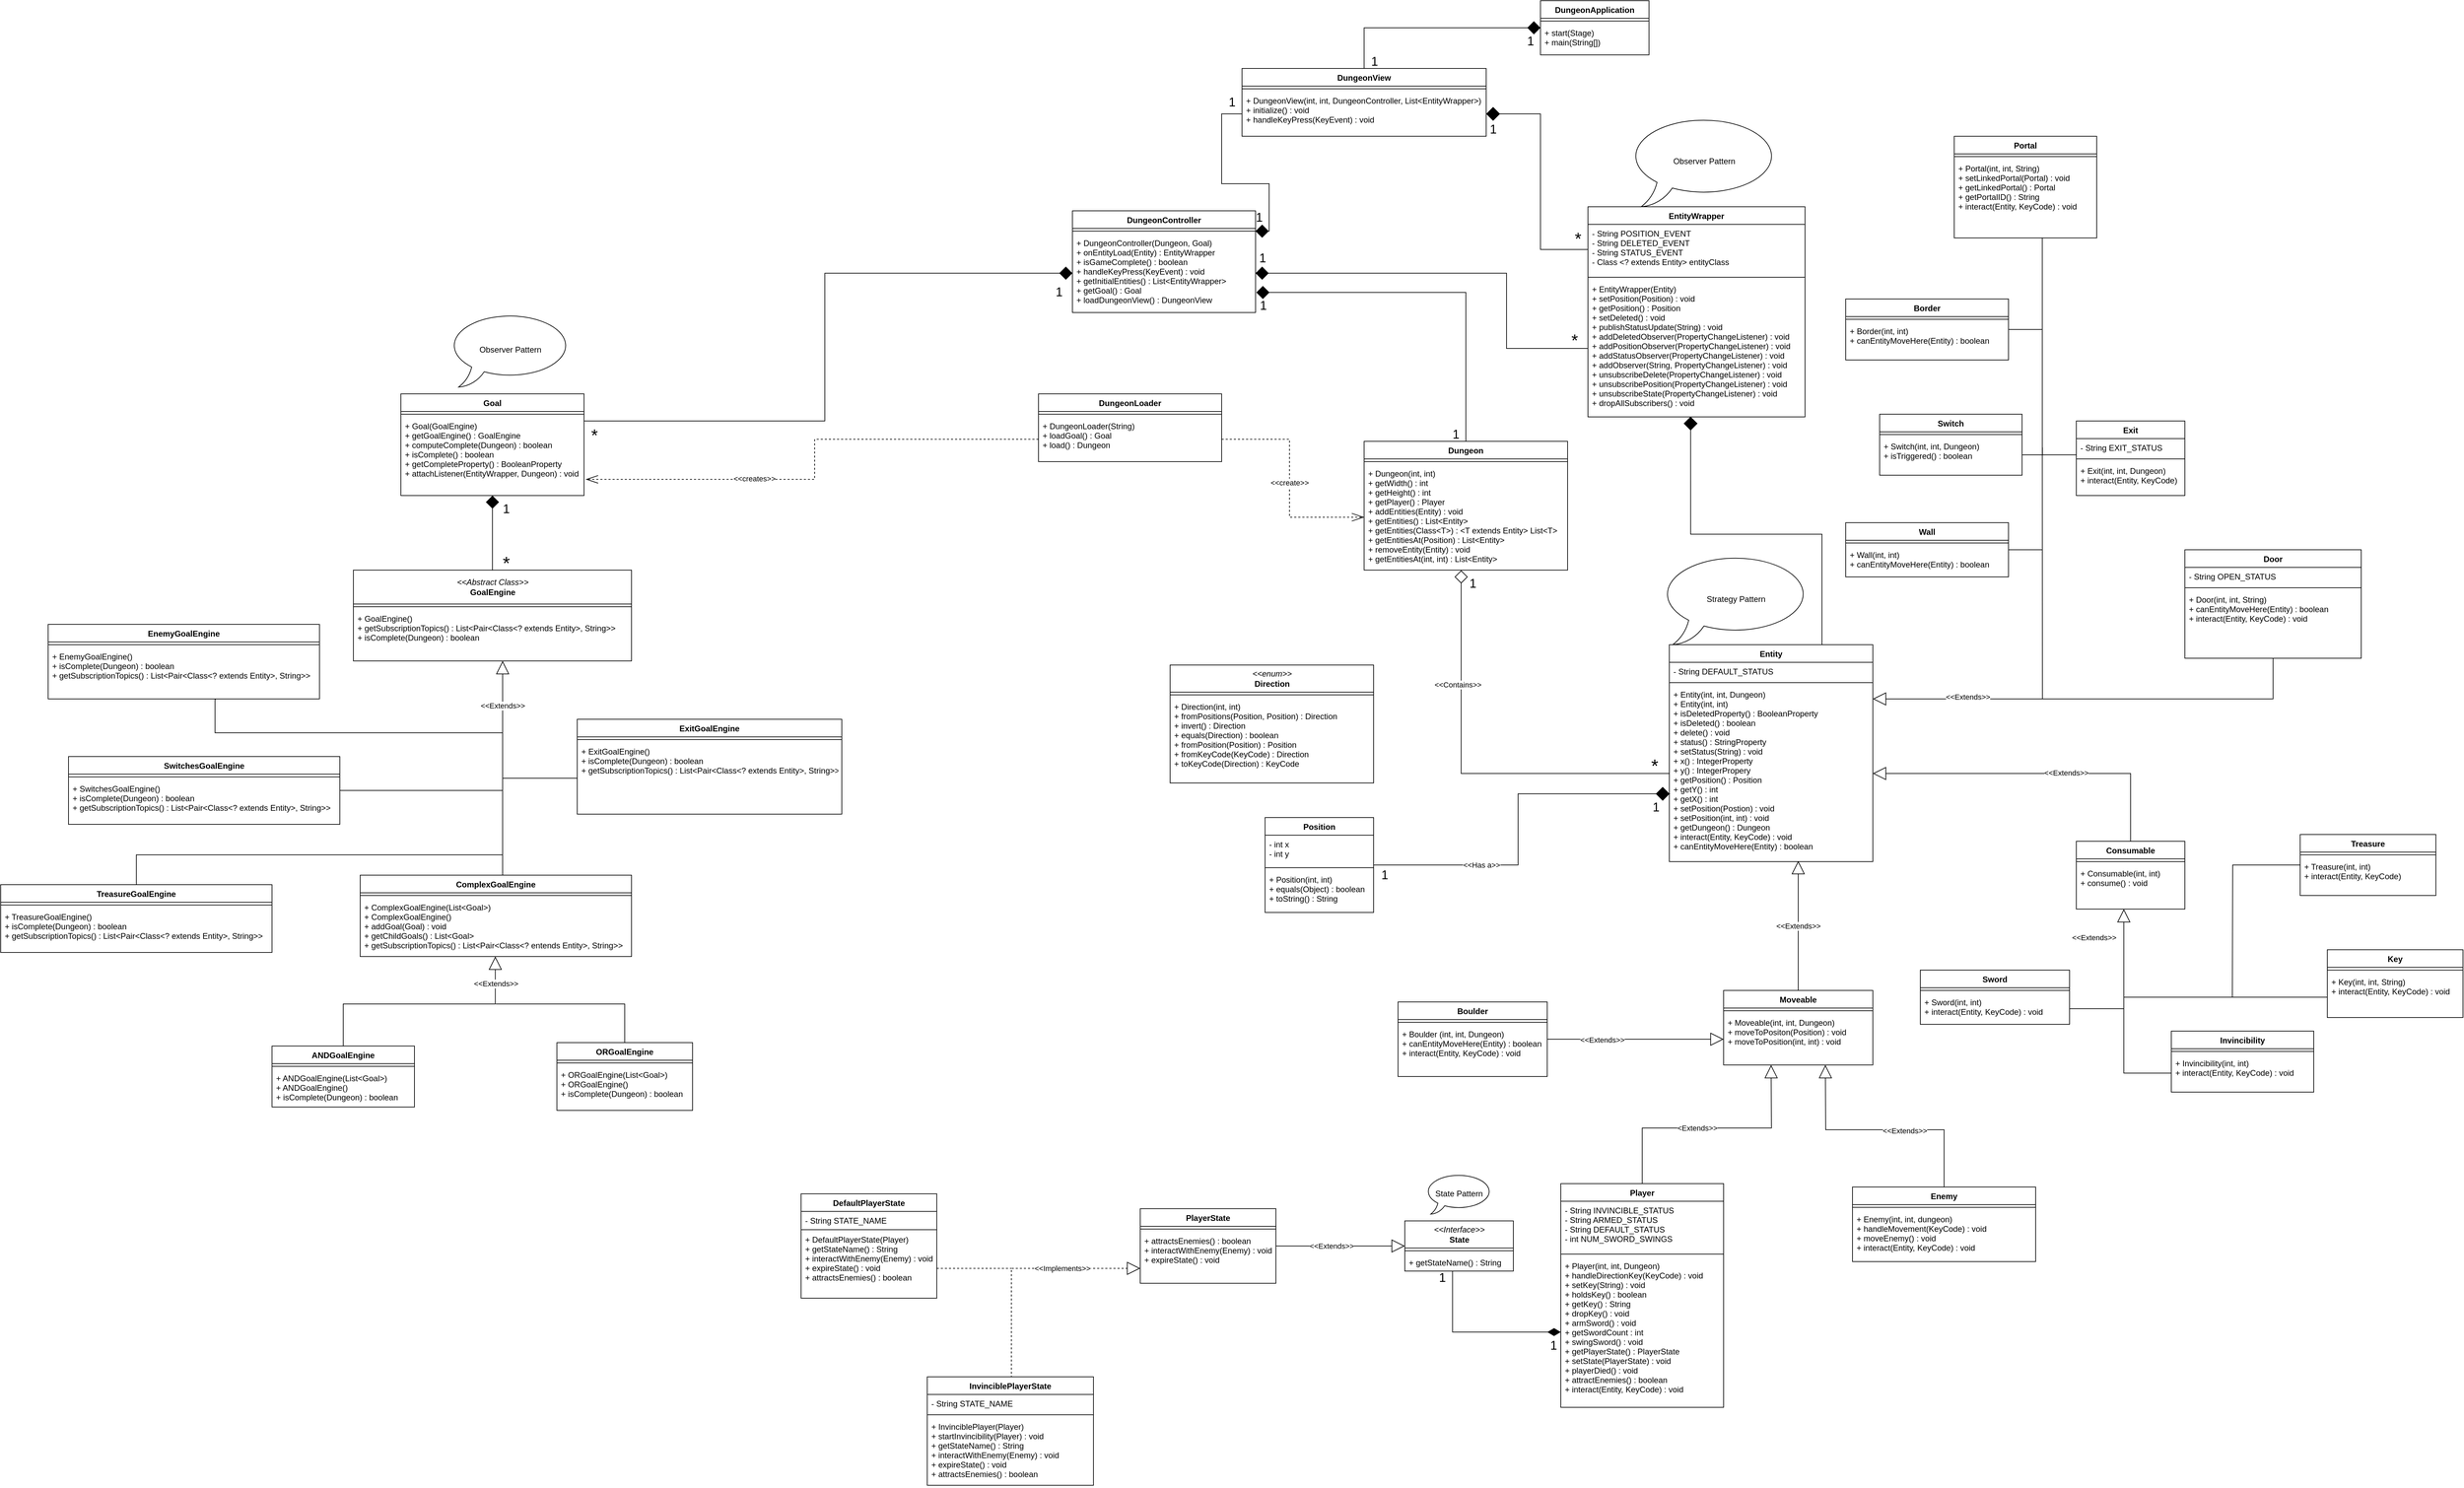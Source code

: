 <mxfile version="13.4.8" type="device"><diagram id="7VzgGKelNf8U2EnsqNXN" name="Page-1"><mxGraphModel dx="2516" dy="1091" grid="1" gridSize="10" guides="1" tooltips="1" connect="1" arrows="1" fold="1" page="1" pageScale="1" pageWidth="827" pageHeight="1169" math="0" shadow="0"><root><mxCell id="0"/><mxCell id="1" parent="0"/><mxCell id="aM9Jt6fjU_p7ioCQJolm-163" style="edgeStyle=orthogonalEdgeStyle;rounded=0;orthogonalLoop=1;jettySize=auto;html=1;endArrow=block;endFill=0;endSize=17;" parent="1" source="aM9Jt6fjU_p7ioCQJolm-29" target="aM9Jt6fjU_p7ioCQJolm-64" edge="1"><mxGeometry relative="1" as="geometry"><Array as="points"><mxPoint x="2980" y="1080"/></Array></mxGeometry></mxCell><mxCell id="aM9Jt6fjU_p7ioCQJolm-164" value="&amp;lt;&amp;lt;Extends&amp;gt;&amp;gt;" style="edgeLabel;html=1;align=center;verticalAlign=middle;resizable=0;points=[];" parent="aM9Jt6fjU_p7ioCQJolm-163" vertex="1" connectable="0"><mxGeometry x="-0.045" y="1" relative="1" as="geometry"><mxPoint x="-200" y="-4" as="offset"/></mxGeometry></mxCell><mxCell id="aM9Jt6fjU_p7ioCQJolm-69" value="Exit" style="swimlane;fontStyle=1;align=center;verticalAlign=top;childLayout=stackLayout;horizontal=1;startSize=26;horizontalStack=0;resizeParent=1;resizeParentMax=0;resizeLast=0;collapsible=1;marginBottom=0;" parent="1" vertex="1"><mxGeometry x="2690" y="670" width="160" height="110" as="geometry"/></mxCell><mxCell id="aM9Jt6fjU_p7ioCQJolm-70" value="- String EXIT_STATUS" style="text;strokeColor=none;fillColor=none;align=left;verticalAlign=top;spacingLeft=4;spacingRight=4;overflow=hidden;rotatable=0;points=[[0,0.5],[1,0.5]];portConstraint=eastwest;" parent="aM9Jt6fjU_p7ioCQJolm-69" vertex="1"><mxGeometry y="26" width="160" height="26" as="geometry"/></mxCell><mxCell id="aM9Jt6fjU_p7ioCQJolm-71" value="" style="line;strokeWidth=1;fillColor=none;align=left;verticalAlign=middle;spacingTop=-1;spacingLeft=3;spacingRight=3;rotatable=0;labelPosition=right;points=[];portConstraint=eastwest;" parent="aM9Jt6fjU_p7ioCQJolm-69" vertex="1"><mxGeometry y="52" width="160" height="8" as="geometry"/></mxCell><mxCell id="aM9Jt6fjU_p7ioCQJolm-72" value="+ Exit(int, int, Dungeon)&#10;+ interact(Entity, KeyCode)" style="text;strokeColor=none;fillColor=none;align=left;verticalAlign=top;spacingLeft=4;spacingRight=4;overflow=hidden;rotatable=0;points=[[0,0.5],[1,0.5]];portConstraint=eastwest;" parent="aM9Jt6fjU_p7ioCQJolm-69" vertex="1"><mxGeometry y="60" width="160" height="50" as="geometry"/></mxCell><mxCell id="aM9Jt6fjU_p7ioCQJolm-173" style="edgeStyle=orthogonalEdgeStyle;rounded=0;orthogonalLoop=1;jettySize=auto;html=1;endArrow=none;endFill=0;endSize=17;" parent="1" source="aM9Jt6fjU_p7ioCQJolm-127" edge="1"><mxGeometry relative="1" as="geometry"><mxPoint x="2640" y="710.0" as="targetPoint"/><Array as="points"><mxPoint x="2640" y="720"/></Array></mxGeometry></mxCell><mxCell id="aM9Jt6fjU_p7ioCQJolm-209" style="edgeStyle=orthogonalEdgeStyle;rounded=0;orthogonalLoop=1;jettySize=auto;html=1;entryX=0.5;entryY=0;entryDx=0;entryDy=0;startArrow=diamond;startFill=1;startSize=17;endArrow=none;endFill=0;endSize=17;strokeWidth=1;" parent="1" source="aM9Jt6fjU_p7ioCQJolm-37" target="aM9Jt6fjU_p7ioCQJolm-49" edge="1"><mxGeometry relative="1" as="geometry"/></mxCell><mxCell id="aM9Jt6fjU_p7ioCQJolm-37" value="DungeonApplication" style="swimlane;fontStyle=1;align=center;verticalAlign=top;childLayout=stackLayout;horizontal=1;startSize=26;horizontalStack=0;resizeParent=1;resizeParentMax=0;resizeLast=0;collapsible=1;marginBottom=0;" parent="1" vertex="1"><mxGeometry x="1900" y="50" width="160" height="80" as="geometry"/></mxCell><mxCell id="aM9Jt6fjU_p7ioCQJolm-39" value="" style="line;strokeWidth=1;fillColor=none;align=left;verticalAlign=middle;spacingTop=-1;spacingLeft=3;spacingRight=3;rotatable=0;labelPosition=right;points=[];portConstraint=eastwest;" parent="aM9Jt6fjU_p7ioCQJolm-37" vertex="1"><mxGeometry y="26" width="160" height="8" as="geometry"/></mxCell><mxCell id="aM9Jt6fjU_p7ioCQJolm-40" value="+ start(Stage)&#10;+ main(String[])" style="text;strokeColor=none;fillColor=none;align=left;verticalAlign=top;spacingLeft=4;spacingRight=4;overflow=hidden;rotatable=0;points=[[0,0.5],[1,0.5]];portConstraint=eastwest;" parent="aM9Jt6fjU_p7ioCQJolm-37" vertex="1"><mxGeometry y="34" width="160" height="46" as="geometry"/></mxCell><mxCell id="RTr2X77hnnB2Zx4NjStj-13" style="edgeStyle=orthogonalEdgeStyle;rounded=0;orthogonalLoop=1;jettySize=auto;html=1;exitX=0.75;exitY=0;exitDx=0;exitDy=0;entryX=0.473;entryY=0.998;entryDx=0;entryDy=0;entryPerimeter=0;startArrow=none;startFill=0;startSize=17;endArrow=diamond;endFill=1;endSize=18;" edge="1" parent="1" source="aM9Jt6fjU_p7ioCQJolm-61" target="aM9Jt6fjU_p7ioCQJolm-68"><mxGeometry relative="1" as="geometry"/></mxCell><mxCell id="aM9Jt6fjU_p7ioCQJolm-61" value="Entity" style="swimlane;fontStyle=1;align=center;verticalAlign=top;childLayout=stackLayout;horizontal=1;startSize=26;horizontalStack=0;resizeParent=1;resizeParentMax=0;resizeLast=0;collapsible=1;marginBottom=0;" parent="1" vertex="1"><mxGeometry x="2090" y="1000" width="300" height="320" as="geometry"/></mxCell><mxCell id="aM9Jt6fjU_p7ioCQJolm-62" value="- String DEFAULT_STATUS" style="text;strokeColor=none;fillColor=none;align=left;verticalAlign=top;spacingLeft=4;spacingRight=4;overflow=hidden;rotatable=0;points=[[0,0.5],[1,0.5]];portConstraint=eastwest;" parent="aM9Jt6fjU_p7ioCQJolm-61" vertex="1"><mxGeometry y="26" width="300" height="26" as="geometry"/></mxCell><mxCell id="aM9Jt6fjU_p7ioCQJolm-63" value="" style="line;strokeWidth=1;fillColor=none;align=left;verticalAlign=middle;spacingTop=-1;spacingLeft=3;spacingRight=3;rotatable=0;labelPosition=right;points=[];portConstraint=eastwest;" parent="aM9Jt6fjU_p7ioCQJolm-61" vertex="1"><mxGeometry y="52" width="300" height="8" as="geometry"/></mxCell><mxCell id="aM9Jt6fjU_p7ioCQJolm-64" value="+ Entity(int, int, Dungeon)&#10;+ Entity(int, int)&#10;+ isDeletedProperty() : BooleanProperty&#10;+ isDeleted() : boolean&#10;+ delete() : void&#10;+ status() : StringProperty&#10;+ setStatus(String) : void&#10;+ x() : IntegerProperty&#10;+ y() : IntegerPropery&#10;+ getPosition() : Position&#10;+ getY() : int&#10;+ getX() : int&#10;+ setPosition(Postion) : void&#10;+ setPosition(int, int) : void&#10;+ getDungeon() : Dungeon&#10;+ interact(Entity, KeyCode) : void&#10;+ canEntityMoveHere(Entity) : boolean&#10;" style="text;strokeColor=none;fillColor=none;align=left;verticalAlign=top;spacingLeft=4;spacingRight=4;overflow=hidden;rotatable=0;points=[[0,0.5],[1,0.5]];portConstraint=eastwest;" parent="aM9Jt6fjU_p7ioCQJolm-61" vertex="1"><mxGeometry y="60" width="300" height="260" as="geometry"/></mxCell><mxCell id="aM9Jt6fjU_p7ioCQJolm-29" value="Door" style="swimlane;fontStyle=1;align=center;verticalAlign=top;childLayout=stackLayout;horizontal=1;startSize=26;horizontalStack=0;resizeParent=1;resizeParentMax=0;resizeLast=0;collapsible=1;marginBottom=0;" parent="1" vertex="1"><mxGeometry x="2850" y="860" width="260" height="160" as="geometry"/></mxCell><mxCell id="aM9Jt6fjU_p7ioCQJolm-30" value="- String OPEN_STATUS" style="text;strokeColor=none;fillColor=none;align=left;verticalAlign=top;spacingLeft=4;spacingRight=4;overflow=hidden;rotatable=0;points=[[0,0.5],[1,0.5]];portConstraint=eastwest;" parent="aM9Jt6fjU_p7ioCQJolm-29" vertex="1"><mxGeometry y="26" width="260" height="26" as="geometry"/></mxCell><mxCell id="aM9Jt6fjU_p7ioCQJolm-31" value="" style="line;strokeWidth=1;fillColor=none;align=left;verticalAlign=middle;spacingTop=-1;spacingLeft=3;spacingRight=3;rotatable=0;labelPosition=right;points=[];portConstraint=eastwest;" parent="aM9Jt6fjU_p7ioCQJolm-29" vertex="1"><mxGeometry y="52" width="260" height="8" as="geometry"/></mxCell><mxCell id="aM9Jt6fjU_p7ioCQJolm-32" value="+ Door(int, int, String)&#10;+ canEntityMoveHere(Entity) : boolean&#10;+ interact(Entity, KeyCode) : void" style="text;strokeColor=none;fillColor=none;align=left;verticalAlign=top;spacingLeft=4;spacingRight=4;overflow=hidden;rotatable=0;points=[[0,0.5],[1,0.5]];portConstraint=eastwest;" parent="aM9Jt6fjU_p7ioCQJolm-29" vertex="1"><mxGeometry y="60" width="260" height="100" as="geometry"/></mxCell><mxCell id="aM9Jt6fjU_p7ioCQJolm-49" value="DungeonView" style="swimlane;fontStyle=1;align=center;verticalAlign=top;childLayout=stackLayout;horizontal=1;startSize=26;horizontalStack=0;resizeParent=1;resizeParentMax=0;resizeLast=0;collapsible=1;marginBottom=0;" parent="1" vertex="1"><mxGeometry x="1460" y="150" width="360" height="100" as="geometry"/></mxCell><mxCell id="aM9Jt6fjU_p7ioCQJolm-51" value="" style="line;strokeWidth=1;fillColor=none;align=left;verticalAlign=middle;spacingTop=-1;spacingLeft=3;spacingRight=3;rotatable=0;labelPosition=right;points=[];portConstraint=eastwest;" parent="aM9Jt6fjU_p7ioCQJolm-49" vertex="1"><mxGeometry y="26" width="360" height="8" as="geometry"/></mxCell><mxCell id="aM9Jt6fjU_p7ioCQJolm-52" value="+ DungeonView(int, int, DungeonController, List&lt;EntityWrapper&gt;)&#10;+ initialize() : void&#10;+ handleKeyPress(KeyEvent) : void" style="text;strokeColor=none;fillColor=none;align=left;verticalAlign=top;spacingLeft=4;spacingRight=4;overflow=hidden;rotatable=0;points=[[0,0.5],[1,0.5]];portConstraint=eastwest;" parent="aM9Jt6fjU_p7ioCQJolm-49" vertex="1"><mxGeometry y="34" width="360" height="66" as="geometry"/></mxCell><mxCell id="aM9Jt6fjU_p7ioCQJolm-94" value="Key" style="swimlane;fontStyle=1;align=center;verticalAlign=top;childLayout=stackLayout;horizontal=1;startSize=26;horizontalStack=0;resizeParent=1;resizeParentMax=0;resizeLast=0;collapsible=1;marginBottom=0;" parent="1" vertex="1"><mxGeometry x="3060" y="1450" width="200" height="100" as="geometry"/></mxCell><mxCell id="aM9Jt6fjU_p7ioCQJolm-96" value="" style="line;strokeWidth=1;fillColor=none;align=left;verticalAlign=middle;spacingTop=-1;spacingLeft=3;spacingRight=3;rotatable=0;labelPosition=right;points=[];portConstraint=eastwest;" parent="aM9Jt6fjU_p7ioCQJolm-94" vertex="1"><mxGeometry y="26" width="200" height="8" as="geometry"/></mxCell><mxCell id="aM9Jt6fjU_p7ioCQJolm-97" value="+ Key(int, int, String)&#10;+ interact(Entity, KeyCode) : void" style="text;strokeColor=none;fillColor=none;align=left;verticalAlign=top;spacingLeft=4;spacingRight=4;overflow=hidden;rotatable=0;points=[[0,0.5],[1,0.5]];portConstraint=eastwest;" parent="aM9Jt6fjU_p7ioCQJolm-94" vertex="1"><mxGeometry y="34" width="200" height="66" as="geometry"/></mxCell><mxCell id="aM9Jt6fjU_p7ioCQJolm-177" style="edgeStyle=orthogonalEdgeStyle;rounded=0;orthogonalLoop=1;jettySize=auto;html=1;endArrow=none;endFill=0;endSize=17;" parent="1" source="aM9Jt6fjU_p7ioCQJolm-147" edge="1"><mxGeometry relative="1" as="geometry"><mxPoint x="2640" y="860" as="targetPoint"/></mxGeometry></mxCell><mxCell id="aM9Jt6fjU_p7ioCQJolm-157" style="edgeStyle=orthogonalEdgeStyle;rounded=0;orthogonalLoop=1;jettySize=auto;html=1;exitX=0.5;exitY=0;exitDx=0;exitDy=0;endArrow=block;endFill=0;endSize=17;" parent="1" source="aM9Jt6fjU_p7ioCQJolm-106" edge="1"><mxGeometry relative="1" as="geometry"><mxPoint x="2240" y="1620" as="targetPoint"/></mxGeometry></mxCell><mxCell id="aM9Jt6fjU_p7ioCQJolm-158" value="&amp;lt;Extends&amp;gt;&amp;gt;" style="edgeLabel;html=1;align=center;verticalAlign=middle;resizable=0;points=[];" parent="aM9Jt6fjU_p7ioCQJolm-157" vertex="1" connectable="0"><mxGeometry x="-0.161" y="2" relative="1" as="geometry"><mxPoint x="9.47" y="1.47" as="offset"/></mxGeometry></mxCell><mxCell id="aM9Jt6fjU_p7ioCQJolm-207" style="edgeStyle=orthogonalEdgeStyle;rounded=0;orthogonalLoop=1;jettySize=auto;html=1;entryX=0.5;entryY=0;entryDx=0;entryDy=0;startArrow=diamond;startFill=1;startSize=17;endArrow=none;endFill=0;endSize=17;strokeWidth=1;exitX=1.004;exitY=0.745;exitDx=0;exitDy=0;exitPerimeter=0;" parent="1" source="aM9Jt6fjU_p7ioCQJolm-44" target="aM9Jt6fjU_p7ioCQJolm-33" edge="1"><mxGeometry relative="1" as="geometry"><Array as="points"><mxPoint x="1790" y="480"/></Array></mxGeometry></mxCell><mxCell id="aM9Jt6fjU_p7ioCQJolm-41" value="DungeonController" style="swimlane;fontStyle=1;align=center;verticalAlign=top;childLayout=stackLayout;horizontal=1;startSize=26;horizontalStack=0;resizeParent=1;resizeParentMax=0;resizeLast=0;collapsible=1;marginBottom=0;" parent="1" vertex="1"><mxGeometry x="1210" y="360" width="270" height="150" as="geometry"/></mxCell><mxCell id="aM9Jt6fjU_p7ioCQJolm-43" value="" style="line;strokeWidth=1;fillColor=none;align=left;verticalAlign=middle;spacingTop=-1;spacingLeft=3;spacingRight=3;rotatable=0;labelPosition=right;points=[];portConstraint=eastwest;" parent="aM9Jt6fjU_p7ioCQJolm-41" vertex="1"><mxGeometry y="26" width="270" height="8" as="geometry"/></mxCell><mxCell id="aM9Jt6fjU_p7ioCQJolm-44" value="+ DungeonController(Dungeon, Goal)&#10;+ onEntityLoad(Entity) : EntityWrapper&#10;+ isGameComplete() : boolean&#10;+ handleKeyPress(KeyEvent) : void&#10;+ getInitialEntities() : List&lt;EntityWrapper&gt;&#10;+ getGoal() : Goal&#10;+ loadDungeonView() : DungeonView" style="text;strokeColor=none;fillColor=none;align=left;verticalAlign=top;spacingLeft=4;spacingRight=4;overflow=hidden;rotatable=0;points=[[0,0.5],[1,0.5]];portConstraint=eastwest;" parent="aM9Jt6fjU_p7ioCQJolm-41" vertex="1"><mxGeometry y="34" width="270" height="116" as="geometry"/></mxCell><mxCell id="aM9Jt6fjU_p7ioCQJolm-45" value="DungeonLoader" style="swimlane;fontStyle=1;align=center;verticalAlign=top;childLayout=stackLayout;horizontal=1;startSize=26;horizontalStack=0;resizeParent=1;resizeParentMax=0;resizeLast=0;collapsible=1;marginBottom=0;" parent="1" vertex="1"><mxGeometry x="1160" y="630" width="270" height="100" as="geometry"/></mxCell><mxCell id="aM9Jt6fjU_p7ioCQJolm-47" value="" style="line;strokeWidth=1;fillColor=none;align=left;verticalAlign=middle;spacingTop=-1;spacingLeft=3;spacingRight=3;rotatable=0;labelPosition=right;points=[];portConstraint=eastwest;" parent="aM9Jt6fjU_p7ioCQJolm-45" vertex="1"><mxGeometry y="26" width="270" height="8" as="geometry"/></mxCell><mxCell id="aM9Jt6fjU_p7ioCQJolm-48" value="+ DungeonLoader(String)&#10;+ loadGoal() : Goal&#10;+ load() : Dungeon" style="text;strokeColor=none;fillColor=none;align=left;verticalAlign=top;spacingLeft=4;spacingRight=4;overflow=hidden;rotatable=0;points=[[0,0.5],[1,0.5]];portConstraint=eastwest;" parent="aM9Jt6fjU_p7ioCQJolm-45" vertex="1"><mxGeometry y="34" width="270" height="66" as="geometry"/></mxCell><mxCell id="aM9Jt6fjU_p7ioCQJolm-5" value="Border" style="swimlane;fontStyle=1;align=center;verticalAlign=top;childLayout=stackLayout;horizontal=1;startSize=26;horizontalStack=0;resizeParent=1;resizeParentMax=0;resizeLast=0;collapsible=1;marginBottom=0;" parent="1" vertex="1"><mxGeometry x="2350" y="490" width="240" height="90" as="geometry"/></mxCell><mxCell id="aM9Jt6fjU_p7ioCQJolm-7" value="" style="line;strokeWidth=1;fillColor=none;align=left;verticalAlign=middle;spacingTop=-1;spacingLeft=3;spacingRight=3;rotatable=0;labelPosition=right;points=[];portConstraint=eastwest;" parent="aM9Jt6fjU_p7ioCQJolm-5" vertex="1"><mxGeometry y="26" width="240" height="8" as="geometry"/></mxCell><mxCell id="aM9Jt6fjU_p7ioCQJolm-8" value="+ Border(int, int)&#10;+ canEntityMoveHere(Entity) : boolean" style="text;strokeColor=none;fillColor=none;align=left;verticalAlign=top;spacingLeft=4;spacingRight=4;overflow=hidden;rotatable=0;points=[[0,0.5],[1,0.5]];portConstraint=eastwest;" parent="aM9Jt6fjU_p7ioCQJolm-5" vertex="1"><mxGeometry y="34" width="240" height="56" as="geometry"/></mxCell><mxCell id="aM9Jt6fjU_p7ioCQJolm-127" value="Switch" style="swimlane;fontStyle=1;align=center;verticalAlign=top;childLayout=stackLayout;horizontal=1;startSize=26;horizontalStack=0;resizeParent=1;resizeParentMax=0;resizeLast=0;collapsible=1;marginBottom=0;" parent="1" vertex="1"><mxGeometry x="2400" y="660" width="210" height="90" as="geometry"/></mxCell><mxCell id="aM9Jt6fjU_p7ioCQJolm-129" value="" style="line;strokeWidth=1;fillColor=none;align=left;verticalAlign=middle;spacingTop=-1;spacingLeft=3;spacingRight=3;rotatable=0;labelPosition=right;points=[];portConstraint=eastwest;" parent="aM9Jt6fjU_p7ioCQJolm-127" vertex="1"><mxGeometry y="26" width="210" height="8" as="geometry"/></mxCell><mxCell id="aM9Jt6fjU_p7ioCQJolm-130" value="+ Switch(int, int, Dungeon)&#10;+ isTriggered() : boolean" style="text;strokeColor=none;fillColor=none;align=left;verticalAlign=top;spacingLeft=4;spacingRight=4;overflow=hidden;rotatable=0;points=[[0,0.5],[1,0.5]];portConstraint=eastwest;" parent="aM9Jt6fjU_p7ioCQJolm-127" vertex="1"><mxGeometry y="34" width="210" height="56" as="geometry"/></mxCell><mxCell id="aM9Jt6fjU_p7ioCQJolm-147" value="Wall" style="swimlane;fontStyle=1;align=center;verticalAlign=top;childLayout=stackLayout;horizontal=1;startSize=26;horizontalStack=0;resizeParent=1;resizeParentMax=0;resizeLast=0;collapsible=1;marginBottom=0;" parent="1" vertex="1"><mxGeometry x="2350" y="820" width="240" height="80" as="geometry"/></mxCell><mxCell id="aM9Jt6fjU_p7ioCQJolm-149" value="" style="line;strokeWidth=1;fillColor=none;align=left;verticalAlign=middle;spacingTop=-1;spacingLeft=3;spacingRight=3;rotatable=0;labelPosition=right;points=[];portConstraint=eastwest;" parent="aM9Jt6fjU_p7ioCQJolm-147" vertex="1"><mxGeometry y="26" width="240" height="8" as="geometry"/></mxCell><mxCell id="aM9Jt6fjU_p7ioCQJolm-150" value="+ Wall(int, int)&#10;+ canEntityMoveHere(Entity) : boolean" style="text;strokeColor=none;fillColor=none;align=left;verticalAlign=top;spacingLeft=4;spacingRight=4;overflow=hidden;rotatable=0;points=[[0,0.5],[1,0.5]];portConstraint=eastwest;" parent="aM9Jt6fjU_p7ioCQJolm-147" vertex="1"><mxGeometry y="34" width="240" height="46" as="geometry"/></mxCell><mxCell id="aM9Jt6fjU_p7ioCQJolm-65" value="EntityWrapper" style="swimlane;fontStyle=1;align=center;verticalAlign=top;childLayout=stackLayout;horizontal=1;startSize=26;horizontalStack=0;resizeParent=1;resizeParentMax=0;resizeLast=0;collapsible=1;marginBottom=0;" parent="1" vertex="1"><mxGeometry x="1970" y="354" width="320" height="310" as="geometry"/></mxCell><mxCell id="aM9Jt6fjU_p7ioCQJolm-66" value="- String POSITION_EVENT&#10;- String DELETED_EVENT&#10;- String STATUS_EVENT&#10;- Class &lt;? extends Entity&gt; entityClass" style="text;strokeColor=none;fillColor=none;align=left;verticalAlign=top;spacingLeft=4;spacingRight=4;overflow=hidden;rotatable=0;points=[[0,0.5],[1,0.5]];portConstraint=eastwest;" parent="aM9Jt6fjU_p7ioCQJolm-65" vertex="1"><mxGeometry y="26" width="320" height="74" as="geometry"/></mxCell><mxCell id="aM9Jt6fjU_p7ioCQJolm-67" value="" style="line;strokeWidth=1;fillColor=none;align=left;verticalAlign=middle;spacingTop=-1;spacingLeft=3;spacingRight=3;rotatable=0;labelPosition=right;points=[];portConstraint=eastwest;" parent="aM9Jt6fjU_p7ioCQJolm-65" vertex="1"><mxGeometry y="100" width="320" height="8" as="geometry"/></mxCell><mxCell id="aM9Jt6fjU_p7ioCQJolm-68" value="+ EntityWrapper(Entity)&#10;+ setPosition(Position) : void&#10;+ getPosition() : Position&#10;+ setDeleted() : void&#10;+ publishStatusUpdate(String) : void&#10;+ addDeletedObserver(PropertyChangeListener) : void&#10;+ addPositionObserver(PropertyChangeListener) : void&#10;+ addStatusObserver(PropertyChangeListener) : void&#10;+ addObserver(String, PropertyChangeListener) : void&#10;+ unsubscribeDelete(PropertyChangeListener) : void&#10;+ unsubscribePosition(PropertyChangeListener) : void&#10;+ unsubscribeState(PropertyChangeListener) : void&#10;+ dropAllSubscribers() : void" style="text;strokeColor=none;fillColor=none;align=left;verticalAlign=top;spacingLeft=4;spacingRight=4;overflow=hidden;rotatable=0;points=[[0,0.5],[1,0.5]];portConstraint=eastwest;" parent="aM9Jt6fjU_p7ioCQJolm-65" vertex="1"><mxGeometry y="108" width="320" height="202" as="geometry"/></mxCell><mxCell id="aM9Jt6fjU_p7ioCQJolm-106" value="Player" style="swimlane;fontStyle=1;align=center;verticalAlign=top;childLayout=stackLayout;horizontal=1;startSize=26;horizontalStack=0;resizeParent=1;resizeParentMax=0;resizeLast=0;collapsible=1;marginBottom=0;" parent="1" vertex="1"><mxGeometry x="1930" y="1795" width="240" height="330" as="geometry"/></mxCell><mxCell id="aM9Jt6fjU_p7ioCQJolm-107" value="- String INVINCIBLE_STATUS&#10;- String ARMED_STATUS&#10;- String DEFAULT_STATUS&#10;- int NUM_SWORD_SWINGS" style="text;strokeColor=none;fillColor=none;align=left;verticalAlign=top;spacingLeft=4;spacingRight=4;overflow=hidden;rotatable=0;points=[[0,0.5],[1,0.5]];portConstraint=eastwest;" parent="aM9Jt6fjU_p7ioCQJolm-106" vertex="1"><mxGeometry y="26" width="240" height="74" as="geometry"/></mxCell><mxCell id="aM9Jt6fjU_p7ioCQJolm-108" value="" style="line;strokeWidth=1;fillColor=none;align=left;verticalAlign=middle;spacingTop=-1;spacingLeft=3;spacingRight=3;rotatable=0;labelPosition=right;points=[];portConstraint=eastwest;" parent="aM9Jt6fjU_p7ioCQJolm-106" vertex="1"><mxGeometry y="100" width="240" height="8" as="geometry"/></mxCell><mxCell id="aM9Jt6fjU_p7ioCQJolm-109" value="+ Player(int, int, Dungeon)&#10;+ handleDirectionKey(KeyCode) : void&#10;+ setKey(String) : void&#10;+ holdsKey() : boolean&#10;+ getKey() : String&#10;+ dropKey() : void&#10;+ armSword() : void&#10;+ getSwordCount : int&#10;+ swingSword() : void&#10;+ getPlayerState() : PlayerState&#10;+ setState(PlayerState) : void&#10;+ playerDied() : void&#10;+ attractEnemies() : boolean&#10;+ interact(Entity, KeyCode) : void" style="text;strokeColor=none;fillColor=none;align=left;verticalAlign=top;spacingLeft=4;spacingRight=4;overflow=hidden;rotatable=0;points=[[0,0.5],[1,0.5]];portConstraint=eastwest;" parent="aM9Jt6fjU_p7ioCQJolm-106" vertex="1"><mxGeometry y="108" width="240" height="222" as="geometry"/></mxCell><mxCell id="aM9Jt6fjU_p7ioCQJolm-159" style="edgeStyle=orthogonalEdgeStyle;rounded=0;orthogonalLoop=1;jettySize=auto;html=1;exitX=0.5;exitY=0;exitDx=0;exitDy=0;endArrow=block;endFill=0;endSize=17;" parent="1" source="aM9Jt6fjU_p7ioCQJolm-53" edge="1"><mxGeometry relative="1" as="geometry"><mxPoint x="2320" y="1620" as="targetPoint"/></mxGeometry></mxCell><mxCell id="aM9Jt6fjU_p7ioCQJolm-160" value="&amp;lt;&amp;lt;Extends&amp;gt;&amp;gt;" style="edgeLabel;html=1;align=center;verticalAlign=middle;resizable=0;points=[];" parent="aM9Jt6fjU_p7ioCQJolm-159" vertex="1" connectable="0"><mxGeometry x="-0.196" y="1" relative="1" as="geometry"><mxPoint as="offset"/></mxGeometry></mxCell><mxCell id="aM9Jt6fjU_p7ioCQJolm-53" value="Enemy" style="swimlane;fontStyle=1;align=center;verticalAlign=top;childLayout=stackLayout;horizontal=1;startSize=26;horizontalStack=0;resizeParent=1;resizeParentMax=0;resizeLast=0;collapsible=1;marginBottom=0;" parent="1" vertex="1"><mxGeometry x="2360" y="1800" width="270" height="110" as="geometry"/></mxCell><mxCell id="aM9Jt6fjU_p7ioCQJolm-55" value="" style="line;strokeWidth=1;fillColor=none;align=left;verticalAlign=middle;spacingTop=-1;spacingLeft=3;spacingRight=3;rotatable=0;labelPosition=right;points=[];portConstraint=eastwest;" parent="aM9Jt6fjU_p7ioCQJolm-53" vertex="1"><mxGeometry y="26" width="270" height="8" as="geometry"/></mxCell><mxCell id="aM9Jt6fjU_p7ioCQJolm-56" value="+ Enemy(int, int, dungeon) &#10;+ handleMovement(KeyCode) : void&#10;+ moveEnemy() : void&#10;+ interact(Entity, KeyCode) : void" style="text;strokeColor=none;fillColor=none;align=left;verticalAlign=top;spacingLeft=4;spacingRight=4;overflow=hidden;rotatable=0;points=[[0,0.5],[1,0.5]];portConstraint=eastwest;" parent="aM9Jt6fjU_p7ioCQJolm-53" vertex="1"><mxGeometry y="34" width="270" height="76" as="geometry"/></mxCell><mxCell id="aM9Jt6fjU_p7ioCQJolm-161" style="edgeStyle=orthogonalEdgeStyle;rounded=0;orthogonalLoop=1;jettySize=auto;html=1;entryX=0;entryY=0.5;entryDx=0;entryDy=0;endArrow=block;endFill=0;endSize=17;" parent="1" source="aM9Jt6fjU_p7ioCQJolm-9" target="aM9Jt6fjU_p7ioCQJolm-101" edge="1"><mxGeometry relative="1" as="geometry"/></mxCell><mxCell id="aM9Jt6fjU_p7ioCQJolm-162" value="&amp;lt;&amp;lt;Extends&amp;gt;&amp;gt;" style="edgeLabel;html=1;align=center;verticalAlign=middle;resizable=0;points=[];" parent="aM9Jt6fjU_p7ioCQJolm-161" vertex="1" connectable="0"><mxGeometry x="-0.377" y="-1" relative="1" as="geometry"><mxPoint as="offset"/></mxGeometry></mxCell><mxCell id="aM9Jt6fjU_p7ioCQJolm-9" value="Boulder" style="swimlane;fontStyle=1;align=center;verticalAlign=top;childLayout=stackLayout;horizontal=1;startSize=26;horizontalStack=0;resizeParent=1;resizeParentMax=0;resizeLast=0;collapsible=1;marginBottom=0;" parent="1" vertex="1"><mxGeometry x="1690" y="1527" width="220" height="110" as="geometry"/></mxCell><mxCell id="aM9Jt6fjU_p7ioCQJolm-11" value="" style="line;strokeWidth=1;fillColor=none;align=left;verticalAlign=middle;spacingTop=-1;spacingLeft=3;spacingRight=3;rotatable=0;labelPosition=right;points=[];portConstraint=eastwest;" parent="aM9Jt6fjU_p7ioCQJolm-9" vertex="1"><mxGeometry y="26" width="220" height="8" as="geometry"/></mxCell><mxCell id="aM9Jt6fjU_p7ioCQJolm-12" value="+ Boulder (int, int, Dungeon)&#10;+ canEntityMoveHere(Entity) : boolean&#10;+ interact(Entity, KeyCode) : void" style="text;strokeColor=none;fillColor=none;align=left;verticalAlign=top;spacingLeft=4;spacingRight=4;overflow=hidden;rotatable=0;points=[[0,0.5],[1,0.5]];portConstraint=eastwest;" parent="aM9Jt6fjU_p7ioCQJolm-9" vertex="1"><mxGeometry y="34" width="220" height="76" as="geometry"/></mxCell><mxCell id="aM9Jt6fjU_p7ioCQJolm-167" style="edgeStyle=orthogonalEdgeStyle;rounded=0;orthogonalLoop=1;jettySize=auto;html=1;endArrow=none;endFill=0;endSize=17;exitX=0;exitY=0.5;exitDx=0;exitDy=0;" parent="1" source="aM9Jt6fjU_p7ioCQJolm-89" edge="1"><mxGeometry relative="1" as="geometry"><mxPoint x="2760" y="1440" as="targetPoint"/><Array as="points"><mxPoint x="2760" y="1632"/></Array></mxGeometry></mxCell><mxCell id="aM9Jt6fjU_p7ioCQJolm-86" value="Invincibility" style="swimlane;fontStyle=1;align=center;verticalAlign=top;childLayout=stackLayout;horizontal=1;startSize=26;horizontalStack=0;resizeParent=1;resizeParentMax=0;resizeLast=0;collapsible=1;marginBottom=0;" parent="1" vertex="1"><mxGeometry x="2830" y="1570" width="210" height="90" as="geometry"/></mxCell><mxCell id="aM9Jt6fjU_p7ioCQJolm-88" value="" style="line;strokeWidth=1;fillColor=none;align=left;verticalAlign=middle;spacingTop=-1;spacingLeft=3;spacingRight=3;rotatable=0;labelPosition=right;points=[];portConstraint=eastwest;" parent="aM9Jt6fjU_p7ioCQJolm-86" vertex="1"><mxGeometry y="26" width="210" height="8" as="geometry"/></mxCell><mxCell id="aM9Jt6fjU_p7ioCQJolm-89" value="+ Invincibility(int, int)&#10;+ interact(Entity, KeyCode) : void" style="text;strokeColor=none;fillColor=none;align=left;verticalAlign=top;spacingLeft=4;spacingRight=4;overflow=hidden;rotatable=0;points=[[0,0.5],[1,0.5]];portConstraint=eastwest;" parent="aM9Jt6fjU_p7ioCQJolm-86" vertex="1"><mxGeometry y="34" width="210" height="56" as="geometry"/></mxCell><mxCell id="aM9Jt6fjU_p7ioCQJolm-135" value="Sword" style="swimlane;fontStyle=1;align=center;verticalAlign=top;childLayout=stackLayout;horizontal=1;startSize=26;horizontalStack=0;resizeParent=1;resizeParentMax=0;resizeLast=0;collapsible=1;marginBottom=0;" parent="1" vertex="1"><mxGeometry x="2460" y="1480" width="220" height="80" as="geometry"/></mxCell><mxCell id="aM9Jt6fjU_p7ioCQJolm-137" value="" style="line;strokeWidth=1;fillColor=none;align=left;verticalAlign=middle;spacingTop=-1;spacingLeft=3;spacingRight=3;rotatable=0;labelPosition=right;points=[];portConstraint=eastwest;" parent="aM9Jt6fjU_p7ioCQJolm-135" vertex="1"><mxGeometry y="26" width="220" height="8" as="geometry"/></mxCell><mxCell id="aM9Jt6fjU_p7ioCQJolm-138" value="+ Sword(int, int)&#10;+ interact(Entity, KeyCode) : void" style="text;strokeColor=none;fillColor=none;align=left;verticalAlign=top;spacingLeft=4;spacingRight=4;overflow=hidden;rotatable=0;points=[[0,0.5],[1,0.5]];portConstraint=eastwest;" parent="aM9Jt6fjU_p7ioCQJolm-135" vertex="1"><mxGeometry y="34" width="220" height="46" as="geometry"/></mxCell><mxCell id="aM9Jt6fjU_p7ioCQJolm-17" value="Consumable" style="swimlane;fontStyle=1;align=center;verticalAlign=top;childLayout=stackLayout;horizontal=1;startSize=26;horizontalStack=0;resizeParent=1;resizeParentMax=0;resizeLast=0;collapsible=1;marginBottom=0;" parent="1" vertex="1"><mxGeometry x="2690" y="1290" width="160" height="100" as="geometry"/></mxCell><mxCell id="aM9Jt6fjU_p7ioCQJolm-19" value="" style="line;strokeWidth=1;fillColor=none;align=left;verticalAlign=middle;spacingTop=-1;spacingLeft=3;spacingRight=3;rotatable=0;labelPosition=right;points=[];portConstraint=eastwest;" parent="aM9Jt6fjU_p7ioCQJolm-17" vertex="1"><mxGeometry y="26" width="160" height="8" as="geometry"/></mxCell><mxCell id="aM9Jt6fjU_p7ioCQJolm-20" value="+ Consumable(int, int)&#10;+ consume() : void" style="text;strokeColor=none;fillColor=none;align=left;verticalAlign=top;spacingLeft=4;spacingRight=4;overflow=hidden;rotatable=0;points=[[0,0.5],[1,0.5]];portConstraint=eastwest;" parent="aM9Jt6fjU_p7ioCQJolm-17" vertex="1"><mxGeometry y="34" width="160" height="66" as="geometry"/></mxCell><mxCell id="aM9Jt6fjU_p7ioCQJolm-176" style="edgeStyle=orthogonalEdgeStyle;rounded=0;orthogonalLoop=1;jettySize=auto;html=1;endArrow=none;endFill=0;endSize=17;" parent="1" source="aM9Jt6fjU_p7ioCQJolm-139" edge="1"><mxGeometry relative="1" as="geometry"><mxPoint x="2920" y="1520" as="targetPoint"/></mxGeometry></mxCell><mxCell id="aM9Jt6fjU_p7ioCQJolm-139" value="Treasure" style="swimlane;fontStyle=1;align=center;verticalAlign=top;childLayout=stackLayout;horizontal=1;startSize=26;horizontalStack=0;resizeParent=1;resizeParentMax=0;resizeLast=0;collapsible=1;marginBottom=0;" parent="1" vertex="1"><mxGeometry x="3020" y="1280" width="200" height="90" as="geometry"/></mxCell><mxCell id="aM9Jt6fjU_p7ioCQJolm-141" value="" style="line;strokeWidth=1;fillColor=none;align=left;verticalAlign=middle;spacingTop=-1;spacingLeft=3;spacingRight=3;rotatable=0;labelPosition=right;points=[];portConstraint=eastwest;" parent="aM9Jt6fjU_p7ioCQJolm-139" vertex="1"><mxGeometry y="26" width="200" height="8" as="geometry"/></mxCell><mxCell id="aM9Jt6fjU_p7ioCQJolm-142" value="+ Treasure(int, int)&#10;+ interact(Entity, KeyCode)" style="text;strokeColor=none;fillColor=none;align=left;verticalAlign=top;spacingLeft=4;spacingRight=4;overflow=hidden;rotatable=0;points=[[0,0.5],[1,0.5]];portConstraint=eastwest;" parent="aM9Jt6fjU_p7ioCQJolm-139" vertex="1"><mxGeometry y="34" width="200" height="56" as="geometry"/></mxCell><mxCell id="aM9Jt6fjU_p7ioCQJolm-154" style="edgeStyle=orthogonalEdgeStyle;rounded=0;orthogonalLoop=1;jettySize=auto;html=1;exitX=0.5;exitY=0;exitDx=0;exitDy=0;endArrow=block;endFill=0;endSize=17;" parent="1" source="aM9Jt6fjU_p7ioCQJolm-17" target="aM9Jt6fjU_p7ioCQJolm-64" edge="1"><mxGeometry relative="1" as="geometry"><Array as="points"><mxPoint x="2770" y="1190"/></Array></mxGeometry></mxCell><mxCell id="aM9Jt6fjU_p7ioCQJolm-156" value="&amp;lt;&amp;lt;Extends&amp;gt;&amp;gt;" style="edgeLabel;html=1;align=center;verticalAlign=middle;resizable=0;points=[];" parent="aM9Jt6fjU_p7ioCQJolm-154" vertex="1" connectable="0"><mxGeometry x="-0.188" y="-1" relative="1" as="geometry"><mxPoint as="offset"/></mxGeometry></mxCell><mxCell id="aM9Jt6fjU_p7ioCQJolm-153" value="&amp;lt;&amp;lt;Extends&amp;gt;&amp;gt;" style="edgeStyle=orthogonalEdgeStyle;rounded=0;orthogonalLoop=1;jettySize=auto;html=1;exitX=0.5;exitY=0;exitDx=0;exitDy=0;endArrow=block;endFill=0;endSize=17;" parent="1" source="aM9Jt6fjU_p7ioCQJolm-98" edge="1"><mxGeometry relative="1" as="geometry"><mxPoint x="2280" y="1319" as="targetPoint"/></mxGeometry></mxCell><mxCell id="aM9Jt6fjU_p7ioCQJolm-98" value="Moveable" style="swimlane;fontStyle=1;align=center;verticalAlign=top;childLayout=stackLayout;horizontal=1;startSize=26;horizontalStack=0;resizeParent=1;resizeParentMax=0;resizeLast=0;collapsible=1;marginBottom=0;" parent="1" vertex="1"><mxGeometry x="2170" y="1510" width="220" height="110" as="geometry"/></mxCell><mxCell id="aM9Jt6fjU_p7ioCQJolm-100" value="" style="line;strokeWidth=1;fillColor=none;align=left;verticalAlign=middle;spacingTop=-1;spacingLeft=3;spacingRight=3;rotatable=0;labelPosition=right;points=[];portConstraint=eastwest;" parent="aM9Jt6fjU_p7ioCQJolm-98" vertex="1"><mxGeometry y="26" width="220" height="8" as="geometry"/></mxCell><mxCell id="aM9Jt6fjU_p7ioCQJolm-101" value="+ Moveable(int, int, Dungeon)&#10;+ moveToPositon(Position) : void&#10;+ moveToPosition(int, int) : void" style="text;strokeColor=none;fillColor=none;align=left;verticalAlign=top;spacingLeft=4;spacingRight=4;overflow=hidden;rotatable=0;points=[[0,0.5],[1,0.5]];portConstraint=eastwest;" parent="aM9Jt6fjU_p7ioCQJolm-98" vertex="1"><mxGeometry y="34" width="220" height="76" as="geometry"/></mxCell><mxCell id="aM9Jt6fjU_p7ioCQJolm-169" style="edgeStyle=orthogonalEdgeStyle;rounded=0;orthogonalLoop=1;jettySize=auto;html=1;exitX=0;exitY=0.5;exitDx=0;exitDy=0;endArrow=block;endFill=0;endSize=17;" parent="1" source="aM9Jt6fjU_p7ioCQJolm-97" edge="1"><mxGeometry relative="1" as="geometry"><mxPoint x="2760" y="1390" as="targetPoint"/><Array as="points"><mxPoint x="3060" y="1520"/><mxPoint x="2760" y="1520"/></Array></mxGeometry></mxCell><mxCell id="aM9Jt6fjU_p7ioCQJolm-174" value="&amp;lt;&amp;lt;Extends&amp;gt;&amp;gt;" style="edgeLabel;html=1;align=center;verticalAlign=middle;resizable=0;points=[];" parent="aM9Jt6fjU_p7ioCQJolm-169" vertex="1" connectable="0"><mxGeometry x="0.397" y="-45" relative="1" as="geometry"><mxPoint x="-45" y="-43.67" as="offset"/></mxGeometry></mxCell><mxCell id="aM9Jt6fjU_p7ioCQJolm-171" style="edgeStyle=orthogonalEdgeStyle;rounded=0;orthogonalLoop=1;jettySize=auto;html=1;endArrow=none;endFill=0;endSize=17;exitX=0.618;exitY=0.997;exitDx=0;exitDy=0;exitPerimeter=0;" parent="1" source="aM9Jt6fjU_p7ioCQJolm-118" edge="1"><mxGeometry relative="1" as="geometry"><mxPoint x="2640" y="1080" as="targetPoint"/><Array as="points"/></mxGeometry></mxCell><mxCell id="aM9Jt6fjU_p7ioCQJolm-172" style="edgeStyle=orthogonalEdgeStyle;rounded=0;orthogonalLoop=1;jettySize=auto;html=1;exitX=0;exitY=0.5;exitDx=0;exitDy=0;endArrow=none;endFill=0;endSize=17;" parent="1" source="aM9Jt6fjU_p7ioCQJolm-70" edge="1"><mxGeometry relative="1" as="geometry"><mxPoint x="2640" y="709.0" as="targetPoint"/><Array as="points"><mxPoint x="2690" y="720"/><mxPoint x="2640" y="720"/></Array></mxGeometry></mxCell><mxCell id="aM9Jt6fjU_p7ioCQJolm-175" style="edgeStyle=orthogonalEdgeStyle;rounded=0;orthogonalLoop=1;jettySize=auto;html=1;endArrow=none;endFill=0;endSize=17;" parent="1" source="aM9Jt6fjU_p7ioCQJolm-138" edge="1"><mxGeometry relative="1" as="geometry"><mxPoint x="2760" y="1537" as="targetPoint"/></mxGeometry></mxCell><mxCell id="aM9Jt6fjU_p7ioCQJolm-179" style="edgeStyle=orthogonalEdgeStyle;rounded=0;orthogonalLoop=1;jettySize=auto;html=1;endArrow=diamondThin;endFill=1;endSize=17;exitX=0.44;exitY=1;exitDx=0;exitDy=0;exitPerimeter=0;" parent="1" source="aM9Jt6fjU_p7ioCQJolm-126" target="aM9Jt6fjU_p7ioCQJolm-109" edge="1"><mxGeometry relative="1" as="geometry"><mxPoint x="1620" y="1950" as="sourcePoint"/><Array as="points"><mxPoint x="1770" y="2014"/></Array></mxGeometry></mxCell><mxCell id="aM9Jt6fjU_p7ioCQJolm-183" style="edgeStyle=orthogonalEdgeStyle;rounded=0;orthogonalLoop=1;jettySize=auto;html=1;entryX=0;entryY=0.5;entryDx=0;entryDy=0;endArrow=block;endFill=0;endSize=17;" parent="1" source="aM9Jt6fjU_p7ioCQJolm-111" target="aM9Jt6fjU_p7ioCQJolm-123" edge="1"><mxGeometry relative="1" as="geometry"/></mxCell><mxCell id="aM9Jt6fjU_p7ioCQJolm-184" value="&amp;lt;&amp;lt;Extends&amp;gt;&amp;gt;" style="edgeLabel;html=1;align=center;verticalAlign=middle;resizable=0;points=[];" parent="aM9Jt6fjU_p7ioCQJolm-183" vertex="1" connectable="0"><mxGeometry x="-0.71" y="-2" relative="1" as="geometry"><mxPoint x="54.12" y="-2" as="offset"/></mxGeometry></mxCell><mxCell id="aM9Jt6fjU_p7ioCQJolm-185" style="edgeStyle=orthogonalEdgeStyle;rounded=0;orthogonalLoop=1;jettySize=auto;html=1;endArrow=block;endFill=0;endSize=17;dashed=1;exitX=0.5;exitY=0;exitDx=0;exitDy=0;" parent="1" source="aM9Jt6fjU_p7ioCQJolm-90" target="aM9Jt6fjU_p7ioCQJolm-114" edge="1"><mxGeometry relative="1" as="geometry"><mxPoint x="1150" y="1920" as="targetPoint"/><Array as="points"><mxPoint x="1120" y="2080"/><mxPoint x="1120" y="1920"/></Array></mxGeometry></mxCell><mxCell id="aM9Jt6fjU_p7ioCQJolm-186" value="&amp;lt;&amp;lt;Implements&amp;gt;&amp;gt;" style="edgeLabel;html=1;align=center;verticalAlign=middle;resizable=0;points=[];" parent="aM9Jt6fjU_p7ioCQJolm-185" vertex="1" connectable="0"><mxGeometry x="0.564" y="-2" relative="1" as="geometry"><mxPoint x="-39" y="-2.06" as="offset"/></mxGeometry></mxCell><mxCell id="aM9Jt6fjU_p7ioCQJolm-123" value="" style="swimlane;fontStyle=1;align=center;verticalAlign=top;childLayout=stackLayout;horizontal=1;startSize=0;horizontalStack=0;resizeParent=1;resizeParentMax=0;resizeLast=0;collapsible=1;marginBottom=0;" parent="1" vertex="1"><mxGeometry x="1700" y="1850" width="160" height="74" as="geometry"/></mxCell><mxCell id="aM9Jt6fjU_p7ioCQJolm-178" value="&lt;i&gt;&amp;lt;&amp;lt;Interface&amp;gt;&amp;gt;&lt;br&gt;&lt;/i&gt;&lt;b&gt;State&lt;/b&gt;" style="html=1;" parent="aM9Jt6fjU_p7ioCQJolm-123" vertex="1"><mxGeometry width="160" height="40" as="geometry"/></mxCell><mxCell id="aM9Jt6fjU_p7ioCQJolm-125" value="" style="line;strokeWidth=1;fillColor=none;align=left;verticalAlign=middle;spacingTop=-1;spacingLeft=3;spacingRight=3;rotatable=0;labelPosition=right;points=[];portConstraint=eastwest;" parent="aM9Jt6fjU_p7ioCQJolm-123" vertex="1"><mxGeometry y="40" width="160" height="8" as="geometry"/></mxCell><mxCell id="aM9Jt6fjU_p7ioCQJolm-126" value="+ getStateName() : String" style="text;strokeColor=none;fillColor=none;align=left;verticalAlign=top;spacingLeft=4;spacingRight=4;overflow=hidden;rotatable=0;points=[[0,0.5],[1,0.5]];portConstraint=eastwest;" parent="aM9Jt6fjU_p7ioCQJolm-123" vertex="1"><mxGeometry y="48" width="160" height="26" as="geometry"/></mxCell><mxCell id="aM9Jt6fjU_p7ioCQJolm-192" style="edgeStyle=orthogonalEdgeStyle;rounded=0;orthogonalLoop=1;jettySize=auto;html=1;exitX=1;exitY=0.5;exitDx=0;exitDy=0;dashed=1;endArrow=none;endFill=0;endSize=17;" parent="1" source="aM9Jt6fjU_p7ioCQJolm-191" edge="1"><mxGeometry relative="1" as="geometry"><mxPoint x="1120" y="1920" as="targetPoint"/><Array as="points"><mxPoint x="1010" y="1920"/></Array></mxGeometry></mxCell><mxCell id="aM9Jt6fjU_p7ioCQJolm-33" value="Dungeon" style="swimlane;fontStyle=1;align=center;verticalAlign=top;childLayout=stackLayout;horizontal=1;startSize=26;horizontalStack=0;resizeParent=1;resizeParentMax=0;resizeLast=0;collapsible=1;marginBottom=0;" parent="1" vertex="1"><mxGeometry x="1640" y="700" width="300" height="190" as="geometry"/></mxCell><mxCell id="aM9Jt6fjU_p7ioCQJolm-35" value="" style="line;strokeWidth=1;fillColor=none;align=left;verticalAlign=middle;spacingTop=-1;spacingLeft=3;spacingRight=3;rotatable=0;labelPosition=right;points=[];portConstraint=eastwest;" parent="aM9Jt6fjU_p7ioCQJolm-33" vertex="1"><mxGeometry y="26" width="300" height="8" as="geometry"/></mxCell><mxCell id="aM9Jt6fjU_p7ioCQJolm-36" value="+ Dungeon(int, int)&#10;+ getWidth() : int&#10;+ getHeight() : int&#10;+ getPlayer() : Player&#10;+ addEntities(Entity) : void&#10;+ getEntities() : List&lt;Entity&gt;&#10;+ getEntities(Class&lt;T&gt;) : &lt;T extends Entity&gt; List&lt;T&gt;&#10;+ getEntitiesAt(Position) : List&lt;Entity&gt;&#10;+ removeEntity(Entity) : void&#10;+ getEntitiesAt(int, int) : List&lt;Entity&gt; " style="text;strokeColor=none;fillColor=none;align=left;verticalAlign=top;spacingLeft=4;spacingRight=4;overflow=hidden;rotatable=0;points=[[0,0.5],[1,0.5]];portConstraint=eastwest;" parent="aM9Jt6fjU_p7ioCQJolm-33" vertex="1"><mxGeometry y="34" width="300" height="156" as="geometry"/></mxCell><mxCell id="aM9Jt6fjU_p7ioCQJolm-90" value="InvinciblePlayerState" style="swimlane;fontStyle=1;align=center;verticalAlign=top;childLayout=stackLayout;horizontal=1;startSize=26;horizontalStack=0;resizeParent=1;resizeParentMax=0;resizeLast=0;collapsible=1;marginBottom=0;" parent="1" vertex="1"><mxGeometry x="996" y="2080" width="245" height="160" as="geometry"/></mxCell><mxCell id="aM9Jt6fjU_p7ioCQJolm-91" value="- String STATE_NAME" style="text;strokeColor=none;fillColor=none;align=left;verticalAlign=top;spacingLeft=4;spacingRight=4;overflow=hidden;rotatable=0;points=[[0,0.5],[1,0.5]];portConstraint=eastwest;" parent="aM9Jt6fjU_p7ioCQJolm-90" vertex="1"><mxGeometry y="26" width="245" height="26" as="geometry"/></mxCell><mxCell id="aM9Jt6fjU_p7ioCQJolm-92" value="" style="line;strokeWidth=1;fillColor=none;align=left;verticalAlign=middle;spacingTop=-1;spacingLeft=3;spacingRight=3;rotatable=0;labelPosition=right;points=[];portConstraint=eastwest;" parent="aM9Jt6fjU_p7ioCQJolm-90" vertex="1"><mxGeometry y="52" width="245" height="8" as="geometry"/></mxCell><mxCell id="aM9Jt6fjU_p7ioCQJolm-93" value="+ InvinciblePlayer(Player)&#10;+ startInvincibility(Player) : void&#10;+ getStateName() : String&#10;+ interactWithEnemy(Enemy) : void&#10;+ expireState() : void&#10;+ attractsEnemies() : boolean" style="text;strokeColor=none;fillColor=none;align=left;verticalAlign=top;spacingLeft=4;spacingRight=4;overflow=hidden;rotatable=0;points=[[0,0.5],[1,0.5]];portConstraint=eastwest;" parent="aM9Jt6fjU_p7ioCQJolm-90" vertex="1"><mxGeometry y="60" width="245" height="100" as="geometry"/></mxCell><mxCell id="aM9Jt6fjU_p7ioCQJolm-188" value="DefaultPlayerState" style="swimlane;fontStyle=1;align=center;verticalAlign=top;childLayout=stackLayout;horizontal=1;startSize=26;horizontalStack=0;resizeParent=1;resizeParentMax=0;resizeLast=0;collapsible=1;marginBottom=0;" parent="1" vertex="1"><mxGeometry x="810" y="1810" width="200" height="154" as="geometry"/></mxCell><mxCell id="aM9Jt6fjU_p7ioCQJolm-189" value="- String STATE_NAME" style="text;strokeColor=none;fillColor=none;align=left;verticalAlign=top;spacingLeft=4;spacingRight=4;overflow=hidden;rotatable=0;points=[[0,0.5],[1,0.5]];portConstraint=eastwest;" parent="aM9Jt6fjU_p7ioCQJolm-188" vertex="1"><mxGeometry y="26" width="200" height="26" as="geometry"/></mxCell><mxCell id="aM9Jt6fjU_p7ioCQJolm-190" value="" style="line;strokeWidth=1;fillColor=none;align=left;verticalAlign=middle;spacingTop=-1;spacingLeft=3;spacingRight=3;rotatable=0;labelPosition=right;points=[];portConstraint=eastwest;" parent="aM9Jt6fjU_p7ioCQJolm-188" vertex="1"><mxGeometry y="52" width="200" height="2" as="geometry"/></mxCell><mxCell id="aM9Jt6fjU_p7ioCQJolm-191" value="+ DefaultPlayerState(Player)&#10;+ getStateName() : String&#10;+ interactWithEnemy(Enemy) : void&#10;+ expireState() : void&#10;+ attractsEnemies() : boolean" style="text;strokeColor=none;fillColor=none;align=left;verticalAlign=top;spacingLeft=4;spacingRight=4;overflow=hidden;rotatable=0;points=[[0,0.5],[1,0.5]];portConstraint=eastwest;" parent="aM9Jt6fjU_p7ioCQJolm-188" vertex="1"><mxGeometry y="54" width="200" height="100" as="geometry"/></mxCell><mxCell id="aM9Jt6fjU_p7ioCQJolm-111" value="PlayerState" style="swimlane;fontStyle=1;align=center;verticalAlign=top;childLayout=stackLayout;horizontal=1;startSize=26;horizontalStack=0;resizeParent=1;resizeParentMax=0;resizeLast=0;collapsible=1;marginBottom=0;" parent="1" vertex="1"><mxGeometry x="1310" y="1832" width="200" height="110" as="geometry"/></mxCell><mxCell id="aM9Jt6fjU_p7ioCQJolm-113" value="" style="line;strokeWidth=1;fillColor=none;align=left;verticalAlign=middle;spacingTop=-1;spacingLeft=3;spacingRight=3;rotatable=0;labelPosition=right;points=[];portConstraint=eastwest;" parent="aM9Jt6fjU_p7ioCQJolm-111" vertex="1"><mxGeometry y="26" width="200" height="8" as="geometry"/></mxCell><mxCell id="aM9Jt6fjU_p7ioCQJolm-114" value="+ attractsEnemies() : boolean&#10;+ interactWithEnemy(Enemy) : void&#10;+ expireState() : void" style="text;strokeColor=none;fillColor=none;align=left;verticalAlign=top;spacingLeft=4;spacingRight=4;overflow=hidden;rotatable=0;points=[[0,0.5],[1,0.5]];portConstraint=eastwest;" parent="aM9Jt6fjU_p7ioCQJolm-111" vertex="1"><mxGeometry y="34" width="200" height="76" as="geometry"/></mxCell><mxCell id="aM9Jt6fjU_p7ioCQJolm-115" value="Portal" style="swimlane;fontStyle=1;align=center;verticalAlign=top;childLayout=stackLayout;horizontal=1;startSize=26;horizontalStack=0;resizeParent=1;resizeParentMax=0;resizeLast=0;collapsible=1;marginBottom=0;" parent="1" vertex="1"><mxGeometry x="2510" y="250" width="210" height="150" as="geometry"/></mxCell><mxCell id="aM9Jt6fjU_p7ioCQJolm-117" value="" style="line;strokeWidth=1;fillColor=none;align=left;verticalAlign=middle;spacingTop=-1;spacingLeft=3;spacingRight=3;rotatable=0;labelPosition=right;points=[];portConstraint=eastwest;" parent="aM9Jt6fjU_p7ioCQJolm-115" vertex="1"><mxGeometry y="26" width="210" height="8" as="geometry"/></mxCell><mxCell id="aM9Jt6fjU_p7ioCQJolm-118" value="+ Portal(int, int, String)&#10;+ setLinkedPortal(Portal) : void&#10;+ getLinkedPortal() : Portal&#10;+ getPortalID() : String&#10;+ interact(Entity, KeyCode) : void" style="text;strokeColor=none;fillColor=none;align=left;verticalAlign=top;spacingLeft=4;spacingRight=4;overflow=hidden;rotatable=0;points=[[0,0.5],[1,0.5]];portConstraint=eastwest;" parent="aM9Jt6fjU_p7ioCQJolm-115" vertex="1"><mxGeometry y="34" width="210" height="116" as="geometry"/></mxCell><mxCell id="aM9Jt6fjU_p7ioCQJolm-193" style="edgeStyle=orthogonalEdgeStyle;rounded=0;orthogonalLoop=1;jettySize=auto;html=1;endArrow=none;endFill=0;endSize=17;" parent="1" source="aM9Jt6fjU_p7ioCQJolm-5" edge="1"><mxGeometry relative="1" as="geometry"><mxPoint x="2640" y="535" as="targetPoint"/></mxGeometry></mxCell><mxCell id="aM9Jt6fjU_p7ioCQJolm-195" style="edgeStyle=orthogonalEdgeStyle;rounded=0;orthogonalLoop=1;jettySize=auto;html=1;endArrow=block;endFill=0;endSize=17;" parent="1" source="aM9Jt6fjU_p7ioCQJolm-13" target="aM9Jt6fjU_p7ioCQJolm-85" edge="1"><mxGeometry relative="1" as="geometry"><mxPoint x="400" y="1090" as="targetPoint"/><Array as="points"><mxPoint x="370" y="1050"/><mxPoint x="370" y="1050"/></Array></mxGeometry></mxCell><mxCell id="aM9Jt6fjU_p7ioCQJolm-196" value="&amp;lt;&amp;lt;Extends&amp;gt;&amp;gt;" style="edgeLabel;html=1;align=center;verticalAlign=middle;resizable=0;points=[];" parent="aM9Jt6fjU_p7ioCQJolm-195" vertex="1" connectable="0"><mxGeometry x="-0.127" relative="1" as="geometry"><mxPoint y="-112" as="offset"/></mxGeometry></mxCell><mxCell id="aM9Jt6fjU_p7ioCQJolm-197" style="edgeStyle=orthogonalEdgeStyle;rounded=0;orthogonalLoop=1;jettySize=auto;html=1;entryX=0.498;entryY=1;entryDx=0;entryDy=0;entryPerimeter=0;endArrow=block;endFill=0;endSize=17;" parent="1" source="aM9Jt6fjU_p7ioCQJolm-1" target="aM9Jt6fjU_p7ioCQJolm-16" edge="1"><mxGeometry relative="1" as="geometry"><Array as="points"><mxPoint x="135" y="1530"/><mxPoint x="359" y="1530"/></Array></mxGeometry></mxCell><mxCell id="aM9Jt6fjU_p7ioCQJolm-198" value="&amp;lt;&amp;lt;Extends&amp;gt;&amp;gt;" style="edgeLabel;html=1;align=center;verticalAlign=middle;resizable=0;points=[];" parent="aM9Jt6fjU_p7ioCQJolm-197" vertex="1" connectable="0"><mxGeometry x="0.275" y="1" relative="1" as="geometry"><mxPoint x="60" y="-29" as="offset"/></mxGeometry></mxCell><mxCell id="aM9Jt6fjU_p7ioCQJolm-199" style="edgeStyle=orthogonalEdgeStyle;rounded=0;orthogonalLoop=1;jettySize=auto;html=1;endArrow=none;endFill=0;endSize=17;exitX=0.5;exitY=0;exitDx=0;exitDy=0;" parent="1" source="aM9Jt6fjU_p7ioCQJolm-102" edge="1"><mxGeometry relative="1" as="geometry"><mxPoint x="360" y="1530" as="targetPoint"/><Array as="points"><mxPoint x="550" y="1530"/></Array></mxGeometry></mxCell><mxCell id="aM9Jt6fjU_p7ioCQJolm-200" style="edgeStyle=orthogonalEdgeStyle;rounded=0;orthogonalLoop=1;jettySize=auto;html=1;endArrow=none;endFill=0;endSize=17;" parent="1" source="aM9Jt6fjU_p7ioCQJolm-131" edge="1"><mxGeometry relative="1" as="geometry"><mxPoint x="370" y="1215" as="targetPoint"/></mxGeometry></mxCell><mxCell id="aM9Jt6fjU_p7ioCQJolm-201" style="edgeStyle=orthogonalEdgeStyle;rounded=0;orthogonalLoop=1;jettySize=auto;html=1;endArrow=none;endFill=0;endSize=17;exitX=0.618;exitY=1.006;exitDx=0;exitDy=0;exitPerimeter=0;" parent="1" source="aM9Jt6fjU_p7ioCQJolm-60" edge="1"><mxGeometry relative="1" as="geometry"><mxPoint x="370" y="1150" as="targetPoint"/><mxPoint x="-54" y="1070" as="sourcePoint"/><Array as="points"><mxPoint x="-54" y="1080"/><mxPoint x="-54" y="1130"/><mxPoint x="370" y="1130"/></Array></mxGeometry></mxCell><mxCell id="aM9Jt6fjU_p7ioCQJolm-202" style="edgeStyle=orthogonalEdgeStyle;rounded=0;orthogonalLoop=1;jettySize=auto;html=1;exitX=0;exitY=0.5;exitDx=0;exitDy=0;endArrow=none;endFill=0;endSize=17;" parent="1" source="aM9Jt6fjU_p7ioCQJolm-76" edge="1"><mxGeometry relative="1" as="geometry"><mxPoint x="370" y="1197" as="targetPoint"/></mxGeometry></mxCell><mxCell id="aM9Jt6fjU_p7ioCQJolm-203" style="edgeStyle=orthogonalEdgeStyle;rounded=0;orthogonalLoop=1;jettySize=auto;html=1;endArrow=none;endFill=0;endSize=17;" parent="1" source="aM9Jt6fjU_p7ioCQJolm-143" edge="1"><mxGeometry relative="1" as="geometry"><mxPoint x="370" y="1280" as="targetPoint"/><Array as="points"><mxPoint x="-170" y="1310"/><mxPoint x="370" y="1310"/></Array></mxGeometry></mxCell><mxCell id="aM9Jt6fjU_p7ioCQJolm-204" style="edgeStyle=orthogonalEdgeStyle;rounded=0;orthogonalLoop=1;jettySize=auto;html=1;entryX=0.5;entryY=0;entryDx=0;entryDy=0;endArrow=none;endFill=0;endSize=17;startArrow=diamond;startFill=1;strokeWidth=1;startSize=17;" parent="1" source="aM9Jt6fjU_p7ioCQJolm-77" target="aM9Jt6fjU_p7ioCQJolm-194" edge="1"><mxGeometry relative="1" as="geometry"/></mxCell><mxCell id="aM9Jt6fjU_p7ioCQJolm-205" style="edgeStyle=orthogonalEdgeStyle;rounded=0;orthogonalLoop=1;jettySize=auto;html=1;entryX=0.477;entryY=1.002;entryDx=0;entryDy=0;entryPerimeter=0;startArrow=none;startFill=0;startSize=17;endArrow=diamond;endFill=0;endSize=17;strokeWidth=1;" parent="1" source="aM9Jt6fjU_p7ioCQJolm-64" target="aM9Jt6fjU_p7ioCQJolm-36" edge="1"><mxGeometry relative="1" as="geometry"/></mxCell><mxCell id="aM9Jt6fjU_p7ioCQJolm-206" value="&amp;lt;&amp;lt;Contains&amp;gt;&amp;gt;" style="edgeLabel;html=1;align=center;verticalAlign=middle;resizable=0;points=[];" parent="aM9Jt6fjU_p7ioCQJolm-205" vertex="1" connectable="0"><mxGeometry x="0.445" y="5" relative="1" as="geometry"><mxPoint as="offset"/></mxGeometry></mxCell><mxCell id="aM9Jt6fjU_p7ioCQJolm-208" style="edgeStyle=orthogonalEdgeStyle;rounded=0;orthogonalLoop=1;jettySize=auto;html=1;entryX=0;entryY=0.5;entryDx=0;entryDy=0;startArrow=diamond;startFill=1;startSize=17;endArrow=none;endFill=0;endSize=17;strokeWidth=1;" parent="1" target="aM9Jt6fjU_p7ioCQJolm-52" edge="1"><mxGeometry relative="1" as="geometry"><mxPoint x="1480" y="390" as="sourcePoint"/><Array as="points"><mxPoint x="1500" y="390"/><mxPoint x="1500" y="320"/><mxPoint x="1430" y="320"/><mxPoint x="1430" y="217"/></Array></mxGeometry></mxCell><mxCell id="2" value="&lt;font style=&quot;font-size: 18px&quot;&gt;1&lt;/font&gt;" style="text;html=1;align=center;verticalAlign=middle;resizable=0;points=[];autosize=1;" parent="1" vertex="1"><mxGeometry x="1785" y="900" width="30" height="20" as="geometry"/></mxCell><mxCell id="aM9Jt6fjU_p7ioCQJolm-210" value="&lt;font style=&quot;font-size: 27px&quot;&gt;*&lt;/font&gt;" style="text;html=1;align=center;verticalAlign=middle;resizable=0;points=[];autosize=1;" parent="1" vertex="1"><mxGeometry x="2053" y="1169" width="30" height="20" as="geometry"/></mxCell><mxCell id="aM9Jt6fjU_p7ioCQJolm-211" value="&lt;font style=&quot;font-size: 18px&quot;&gt;1&lt;/font&gt;" style="text;html=1;align=center;verticalAlign=middle;resizable=0;points=[];autosize=1;" parent="1" vertex="1"><mxGeometry x="1904" y="2024" width="30" height="20" as="geometry"/></mxCell><mxCell id="aM9Jt6fjU_p7ioCQJolm-213" value="&lt;font style=&quot;font-size: 18px&quot;&gt;1&lt;/font&gt;" style="text;html=1;align=center;verticalAlign=middle;resizable=0;points=[];autosize=1;" parent="1" vertex="1"><mxGeometry x="1640" y="130" width="30" height="20" as="geometry"/></mxCell><mxCell id="aM9Jt6fjU_p7ioCQJolm-214" value="&lt;font style=&quot;font-size: 18px&quot;&gt;1&lt;/font&gt;" style="text;html=1;align=center;verticalAlign=middle;resizable=0;points=[];autosize=1;" parent="1" vertex="1"><mxGeometry x="1760" y="680" width="30" height="20" as="geometry"/></mxCell><mxCell id="aM9Jt6fjU_p7ioCQJolm-215" value="&lt;font style=&quot;font-size: 18px&quot;&gt;1&lt;/font&gt;" style="text;html=1;align=center;verticalAlign=middle;resizable=0;points=[];autosize=1;" parent="1" vertex="1"><mxGeometry x="1476" y="490" width="30" height="20" as="geometry"/></mxCell><mxCell id="aM9Jt6fjU_p7ioCQJolm-216" value="&lt;font style=&quot;font-size: 18px&quot;&gt;1&lt;/font&gt;" style="text;html=1;align=center;verticalAlign=middle;resizable=0;points=[];autosize=1;" parent="1" vertex="1"><mxGeometry x="1470" y="360" width="30" height="20" as="geometry"/></mxCell><mxCell id="aM9Jt6fjU_p7ioCQJolm-217" value="&lt;font style=&quot;font-size: 18px&quot;&gt;1&lt;/font&gt;" style="text;html=1;align=center;verticalAlign=middle;resizable=0;points=[];autosize=1;" parent="1" vertex="1"><mxGeometry x="1870" y="100" width="30" height="20" as="geometry"/></mxCell><mxCell id="aM9Jt6fjU_p7ioCQJolm-218" value="&lt;font style=&quot;font-size: 18px&quot;&gt;1&lt;/font&gt;" style="text;html=1;align=center;verticalAlign=middle;resizable=0;points=[];autosize=1;" parent="1" vertex="1"><mxGeometry x="1430" y="190" width="30" height="20" as="geometry"/></mxCell><mxCell id="aM9Jt6fjU_p7ioCQJolm-219" value="&lt;font style=&quot;font-size: 18px&quot;&gt;1&lt;/font&gt;" style="text;html=1;align=center;verticalAlign=middle;resizable=0;points=[];autosize=1;" parent="1" vertex="1"><mxGeometry x="360" y="790" width="30" height="20" as="geometry"/></mxCell><mxCell id="aM9Jt6fjU_p7ioCQJolm-220" value="&lt;font style=&quot;font-size: 27px&quot;&gt;*&lt;/font&gt;" style="text;html=1;align=center;verticalAlign=middle;resizable=0;points=[];autosize=1;" parent="1" vertex="1"><mxGeometry x="360" y="870" width="30" height="20" as="geometry"/></mxCell><mxCell id="ONFFU4HDPSS2G49zPIE6-3" value="State Pattern" style="whiteSpace=wrap;html=1;shape=mxgraph.basic.oval_callout" parent="1" vertex="1"><mxGeometry x="1730" y="1780" width="100" height="60" as="geometry"/></mxCell><mxCell id="ONFFU4HDPSS2G49zPIE6-4" value="Observer Pattern" style="whiteSpace=wrap;html=1;shape=mxgraph.basic.oval_callout" parent="1" vertex="1"><mxGeometry x="2030" y="220" width="223.33" height="134" as="geometry"/></mxCell><mxCell id="ONFFU4HDPSS2G49zPIE6-5" value="Observer Pattern" style="whiteSpace=wrap;html=1;shape=mxgraph.basic.oval_callout" parent="1" vertex="1"><mxGeometry x="290" y="510" width="183.33" height="110" as="geometry"/></mxCell><mxCell id="ONFFU4HDPSS2G49zPIE6-6" value="&lt;font style=&quot;font-size: 18px&quot;&gt;1&lt;/font&gt;" style="text;html=1;align=center;verticalAlign=middle;resizable=0;points=[];autosize=1;" parent="1" vertex="1"><mxGeometry x="1740" y="1924" width="30" height="20" as="geometry"/></mxCell><mxCell id="mnxuN3Hf87SUR5L2zz1K-2" style="edgeStyle=orthogonalEdgeStyle;rounded=0;orthogonalLoop=1;jettySize=auto;html=1;entryX=0;entryY=0.5;entryDx=0;entryDy=0;endArrow=openThin;endFill=0;startArrow=none;startFill=0;endSize=16;startSize=17;dashed=1;" parent="1" source="aM9Jt6fjU_p7ioCQJolm-48" target="aM9Jt6fjU_p7ioCQJolm-36" edge="1"><mxGeometry relative="1" as="geometry"/></mxCell><mxCell id="RTr2X77hnnB2Zx4NjStj-20" value="&amp;lt;&amp;lt;create&amp;gt;&amp;gt;" style="edgeLabel;html=1;align=center;verticalAlign=middle;resizable=0;points=[];" vertex="1" connectable="0" parent="mnxuN3Hf87SUR5L2zz1K-2"><mxGeometry x="0.138" relative="1" as="geometry"><mxPoint y="-21.29" as="offset"/></mxGeometry></mxCell><mxCell id="RTr2X77hnnB2Zx4NjStj-4" value="Strategy Pattern" style="whiteSpace=wrap;html=1;shape=mxgraph.basic.oval_callout" vertex="1" parent="1"><mxGeometry x="2076.67" y="866" width="223.33" height="134" as="geometry"/></mxCell><mxCell id="RTr2X77hnnB2Zx4NjStj-5" style="edgeStyle=orthogonalEdgeStyle;rounded=0;orthogonalLoop=1;jettySize=auto;html=1;startArrow=none;startFill=0;startSize=17;endArrow=diamond;endFill=1;endSize=18;" edge="1" parent="1" source="aM9Jt6fjU_p7ioCQJolm-119"><mxGeometry relative="1" as="geometry"><mxPoint x="2070" y="1220" as="targetPoint"/><Array as="points"><mxPoint x="1867" y="1325"/><mxPoint x="1867" y="1220"/><mxPoint x="2091" y="1220"/></Array></mxGeometry></mxCell><mxCell id="RTr2X77hnnB2Zx4NjStj-6" value="&amp;lt;&amp;lt;Has a&amp;gt;&amp;gt;" style="edgeLabel;html=1;align=center;verticalAlign=middle;resizable=0;points=[];" vertex="1" connectable="0" parent="RTr2X77hnnB2Zx4NjStj-5"><mxGeometry x="-0.347" relative="1" as="geometry"><mxPoint x="-24.83" as="offset"/></mxGeometry></mxCell><mxCell id="aM9Jt6fjU_p7ioCQJolm-119" value="Position" style="swimlane;fontStyle=1;align=center;verticalAlign=top;childLayout=stackLayout;horizontal=1;startSize=26;horizontalStack=0;resizeParent=1;resizeParentMax=0;resizeLast=0;collapsible=1;marginBottom=0;" parent="1" vertex="1"><mxGeometry x="1494" y="1255" width="160" height="140" as="geometry"/></mxCell><mxCell id="aM9Jt6fjU_p7ioCQJolm-120" value="- int x&#10;- int y" style="text;strokeColor=none;fillColor=none;align=left;verticalAlign=top;spacingLeft=4;spacingRight=4;overflow=hidden;rotatable=0;points=[[0,0.5],[1,0.5]];portConstraint=eastwest;" parent="aM9Jt6fjU_p7ioCQJolm-119" vertex="1"><mxGeometry y="26" width="160" height="44" as="geometry"/></mxCell><mxCell id="aM9Jt6fjU_p7ioCQJolm-121" value="" style="line;strokeWidth=1;fillColor=none;align=left;verticalAlign=middle;spacingTop=-1;spacingLeft=3;spacingRight=3;rotatable=0;labelPosition=right;points=[];portConstraint=eastwest;" parent="aM9Jt6fjU_p7ioCQJolm-119" vertex="1"><mxGeometry y="70" width="160" height="8" as="geometry"/></mxCell><mxCell id="aM9Jt6fjU_p7ioCQJolm-122" value="+ Position(int, int)&#10;+ equals(Object) : boolean&#10;+ toString() : String" style="text;strokeColor=none;fillColor=none;align=left;verticalAlign=top;spacingLeft=4;spacingRight=4;overflow=hidden;rotatable=0;points=[[0,0.5],[1,0.5]];portConstraint=eastwest;" parent="aM9Jt6fjU_p7ioCQJolm-119" vertex="1"><mxGeometry y="78" width="160" height="62" as="geometry"/></mxCell><mxCell id="aM9Jt6fjU_p7ioCQJolm-25" value="Direction" style="swimlane;fontStyle=1;align=center;verticalAlign=top;childLayout=stackLayout;horizontal=1;startSize=0;horizontalStack=0;resizeParent=1;resizeParentMax=0;resizeLast=0;collapsible=1;marginBottom=0;" parent="1" vertex="1"><mxGeometry x="1354" y="1030" width="300" height="174" as="geometry"/></mxCell><mxCell id="aM9Jt6fjU_p7ioCQJolm-221" value="&lt;i&gt;&amp;lt;&amp;lt;enum&amp;gt;&amp;gt;&lt;/i&gt;&lt;br&gt;&lt;b&gt;Direction&lt;/b&gt;" style="html=1;" parent="aM9Jt6fjU_p7ioCQJolm-25" vertex="1"><mxGeometry width="300" height="40" as="geometry"/></mxCell><mxCell id="aM9Jt6fjU_p7ioCQJolm-27" value="" style="line;strokeWidth=1;fillColor=none;align=left;verticalAlign=middle;spacingTop=-1;spacingLeft=3;spacingRight=3;rotatable=0;labelPosition=right;points=[];portConstraint=eastwest;" parent="aM9Jt6fjU_p7ioCQJolm-25" vertex="1"><mxGeometry y="40" width="300" height="8" as="geometry"/></mxCell><mxCell id="aM9Jt6fjU_p7ioCQJolm-28" value="+ Direction(int, int)&#10;+ fromPositions(Position, Position) : Direction&#10;+ invert() : Direction&#10;+ equals(Direction) : boolean&#10;+ fromPosition(Position) : Position&#10;+ fromKeyCode(KeyCode) : Direction&#10;+ toKeyCode(Direction) : KeyCode" style="text;strokeColor=none;fillColor=none;align=left;verticalAlign=top;spacingLeft=4;spacingRight=4;overflow=hidden;rotatable=0;points=[[0,0.5],[1,0.5]];portConstraint=eastwest;" parent="aM9Jt6fjU_p7ioCQJolm-25" vertex="1"><mxGeometry y="48" width="300" height="126" as="geometry"/></mxCell><mxCell id="RTr2X77hnnB2Zx4NjStj-7" value="&lt;font style=&quot;font-size: 18px&quot;&gt;1&lt;/font&gt;" style="text;html=1;align=center;verticalAlign=middle;resizable=0;points=[];autosize=1;" vertex="1" parent="1"><mxGeometry x="1655" y="1330" width="30" height="20" as="geometry"/></mxCell><mxCell id="RTr2X77hnnB2Zx4NjStj-8" value="&lt;font style=&quot;font-size: 18px&quot;&gt;1&lt;/font&gt;" style="text;html=1;align=center;verticalAlign=middle;resizable=0;points=[];autosize=1;" vertex="1" parent="1"><mxGeometry x="2055" y="1230" width="30" height="20" as="geometry"/></mxCell><mxCell id="aM9Jt6fjU_p7ioCQJolm-82" value="GoalEngine" style="swimlane;fontStyle=1;align=center;verticalAlign=top;childLayout=stackLayout;horizontal=1;startSize=0;horizontalStack=0;resizeParent=1;resizeParentMax=0;resizeLast=0;collapsible=1;marginBottom=0;" parent="1" vertex="1"><mxGeometry x="150" y="890" width="410" height="134" as="geometry"/></mxCell><mxCell id="aM9Jt6fjU_p7ioCQJolm-194" value="&lt;i&gt;&amp;lt;&amp;lt;Abstract Class&amp;gt;&amp;gt;&lt;/i&gt;&lt;br&gt;&lt;b&gt;GoalEngine&lt;/b&gt;" style="html=1;" parent="aM9Jt6fjU_p7ioCQJolm-82" vertex="1"><mxGeometry width="410" height="50" as="geometry"/></mxCell><mxCell id="aM9Jt6fjU_p7ioCQJolm-84" value="" style="line;strokeWidth=1;fillColor=none;align=left;verticalAlign=middle;spacingTop=-1;spacingLeft=3;spacingRight=3;rotatable=0;labelPosition=right;points=[];portConstraint=eastwest;" parent="aM9Jt6fjU_p7ioCQJolm-82" vertex="1"><mxGeometry y="50" width="410" height="8" as="geometry"/></mxCell><mxCell id="aM9Jt6fjU_p7ioCQJolm-85" value="+ GoalEngine()&#10;+ getSubscriptionTopics() : List&lt;Pair&lt;Class&lt;? extends Entity&gt;, String&gt;&gt;&#10;+ isComplete(Dungeon) : boolean" style="text;strokeColor=none;fillColor=none;align=left;verticalAlign=top;spacingLeft=4;spacingRight=4;overflow=hidden;rotatable=0;points=[[0,0.5],[1,0.5]];portConstraint=eastwest;fontStyle=0" parent="aM9Jt6fjU_p7ioCQJolm-82" vertex="1"><mxGeometry y="58" width="410" height="76" as="geometry"/></mxCell><mxCell id="aM9Jt6fjU_p7ioCQJolm-1" value="ANDGoalEngine" style="swimlane;fontStyle=1;align=center;verticalAlign=top;childLayout=stackLayout;horizontal=1;startSize=26;horizontalStack=0;resizeParent=1;resizeParentMax=0;resizeLast=0;collapsible=1;marginBottom=0;" parent="1" vertex="1"><mxGeometry x="30" y="1592" width="210" height="90" as="geometry"/></mxCell><mxCell id="aM9Jt6fjU_p7ioCQJolm-3" value="" style="line;strokeWidth=1;fillColor=none;align=left;verticalAlign=middle;spacingTop=-1;spacingLeft=3;spacingRight=3;rotatable=0;labelPosition=right;points=[];portConstraint=eastwest;" parent="aM9Jt6fjU_p7ioCQJolm-1" vertex="1"><mxGeometry y="26" width="210" height="8" as="geometry"/></mxCell><mxCell id="aM9Jt6fjU_p7ioCQJolm-4" value="+ ANDGoalEngine(List&lt;Goal&gt;)&#10;+ ANDGoalEngine()&#10;+ isComplete(Dungeon) : boolean" style="text;strokeColor=none;fillColor=none;align=left;verticalAlign=top;spacingLeft=4;spacingRight=4;overflow=hidden;rotatable=0;points=[[0,0.5],[1,0.5]];portConstraint=eastwest;" parent="aM9Jt6fjU_p7ioCQJolm-1" vertex="1"><mxGeometry y="34" width="210" height="56" as="geometry"/></mxCell><mxCell id="aM9Jt6fjU_p7ioCQJolm-102" value="ORGoalEngine" style="swimlane;fontStyle=1;align=center;verticalAlign=top;childLayout=stackLayout;horizontal=1;startSize=26;horizontalStack=0;resizeParent=1;resizeParentMax=0;resizeLast=0;collapsible=1;marginBottom=0;" parent="1" vertex="1"><mxGeometry x="450" y="1587" width="200" height="100" as="geometry"/></mxCell><mxCell id="aM9Jt6fjU_p7ioCQJolm-104" value="" style="line;strokeWidth=1;fillColor=none;align=left;verticalAlign=middle;spacingTop=-1;spacingLeft=3;spacingRight=3;rotatable=0;labelPosition=right;points=[];portConstraint=eastwest;" parent="aM9Jt6fjU_p7ioCQJolm-102" vertex="1"><mxGeometry y="26" width="200" height="8" as="geometry"/></mxCell><mxCell id="aM9Jt6fjU_p7ioCQJolm-105" value="+ ORGoalEngine(List&lt;Goal&gt;)&#10;+ ORGoalEngine()&#10;+ isComplete(Dungeon) : boolean" style="text;strokeColor=none;fillColor=none;align=left;verticalAlign=top;spacingLeft=4;spacingRight=4;overflow=hidden;rotatable=0;points=[[0,0.5],[1,0.5]];portConstraint=eastwest;" parent="aM9Jt6fjU_p7ioCQJolm-102" vertex="1"><mxGeometry y="34" width="200" height="66" as="geometry"/></mxCell><mxCell id="aM9Jt6fjU_p7ioCQJolm-13" value="ComplexGoalEngine" style="swimlane;fontStyle=1;align=center;verticalAlign=top;childLayout=stackLayout;horizontal=1;startSize=26;horizontalStack=0;resizeParent=1;resizeParentMax=0;resizeLast=0;collapsible=1;marginBottom=0;" parent="1" vertex="1"><mxGeometry x="160" y="1340" width="400" height="120" as="geometry"/></mxCell><mxCell id="aM9Jt6fjU_p7ioCQJolm-15" value="" style="line;strokeWidth=1;fillColor=none;align=left;verticalAlign=middle;spacingTop=-1;spacingLeft=3;spacingRight=3;rotatable=0;labelPosition=right;points=[];portConstraint=eastwest;" parent="aM9Jt6fjU_p7ioCQJolm-13" vertex="1"><mxGeometry y="26" width="400" height="8" as="geometry"/></mxCell><mxCell id="aM9Jt6fjU_p7ioCQJolm-16" value="+ ComplexGoalEngine(List&lt;Goal&gt;)&#10;+ ComplexGoalEngine()&#10;+ addGoal(Goal) : void&#10;+ getChildGoals() : List&lt;Goal&gt;&#10;+ getSubscriptionTopics() : List&lt;Pair&lt;Class&lt;? entends Entity&gt;, String&gt;&gt;" style="text;strokeColor=none;fillColor=none;align=left;verticalAlign=top;spacingLeft=4;spacingRight=4;overflow=hidden;rotatable=0;points=[[0,0.5],[1,0.5]];portConstraint=eastwest;" parent="aM9Jt6fjU_p7ioCQJolm-13" vertex="1"><mxGeometry y="34" width="400" height="86" as="geometry"/></mxCell><mxCell id="aM9Jt6fjU_p7ioCQJolm-131" value="SwitchesGoalEngine" style="swimlane;fontStyle=1;align=center;verticalAlign=top;childLayout=stackLayout;horizontal=1;startSize=26;horizontalStack=0;resizeParent=1;resizeParentMax=0;resizeLast=0;collapsible=1;marginBottom=0;" parent="1" vertex="1"><mxGeometry x="-270" y="1165" width="400" height="100" as="geometry"/></mxCell><mxCell id="aM9Jt6fjU_p7ioCQJolm-133" value="" style="line;strokeWidth=1;fillColor=none;align=left;verticalAlign=middle;spacingTop=-1;spacingLeft=3;spacingRight=3;rotatable=0;labelPosition=right;points=[];portConstraint=eastwest;" parent="aM9Jt6fjU_p7ioCQJolm-131" vertex="1"><mxGeometry y="26" width="400" height="8" as="geometry"/></mxCell><mxCell id="aM9Jt6fjU_p7ioCQJolm-134" value="+ SwitchesGoalEngine()&#10;+ isComplete(Dungeon) : boolean&#10;+ getSubscriptionTopics() : List&lt;Pair&lt;Class&lt;? extends Entity&gt;, String&gt;&gt;" style="text;strokeColor=none;fillColor=none;align=left;verticalAlign=top;spacingLeft=4;spacingRight=4;overflow=hidden;rotatable=0;points=[[0,0.5],[1,0.5]];portConstraint=eastwest;" parent="aM9Jt6fjU_p7ioCQJolm-131" vertex="1"><mxGeometry y="34" width="400" height="66" as="geometry"/></mxCell><mxCell id="aM9Jt6fjU_p7ioCQJolm-57" value="EnemyGoalEngine" style="swimlane;fontStyle=1;align=center;verticalAlign=top;childLayout=stackLayout;horizontal=1;startSize=26;horizontalStack=0;resizeParent=1;resizeParentMax=0;resizeLast=0;collapsible=1;marginBottom=0;" parent="1" vertex="1"><mxGeometry x="-300" y="970" width="400" height="110" as="geometry"/></mxCell><mxCell id="aM9Jt6fjU_p7ioCQJolm-59" value="" style="line;strokeWidth=1;fillColor=none;align=left;verticalAlign=middle;spacingTop=-1;spacingLeft=3;spacingRight=3;rotatable=0;labelPosition=right;points=[];portConstraint=eastwest;" parent="aM9Jt6fjU_p7ioCQJolm-57" vertex="1"><mxGeometry y="26" width="400" height="8" as="geometry"/></mxCell><mxCell id="aM9Jt6fjU_p7ioCQJolm-60" value="+ EnemyGoalEngine()&#10;+ isComplete(Dungeon) : boolean&#10;+ getSubscriptionTopics() : List&lt;Pair&lt;Class&lt;? extends Entity&gt;, String&gt;&gt;" style="text;strokeColor=none;fillColor=none;align=left;verticalAlign=top;spacingLeft=4;spacingRight=4;overflow=hidden;rotatable=0;points=[[0,0.5],[1,0.5]];portConstraint=eastwest;" parent="aM9Jt6fjU_p7ioCQJolm-57" vertex="1"><mxGeometry y="34" width="400" height="76" as="geometry"/></mxCell><mxCell id="aM9Jt6fjU_p7ioCQJolm-73" value="ExitGoalEngine" style="swimlane;fontStyle=1;align=center;verticalAlign=top;childLayout=stackLayout;horizontal=1;startSize=26;horizontalStack=0;resizeParent=1;resizeParentMax=0;resizeLast=0;collapsible=1;marginBottom=0;" parent="1" vertex="1"><mxGeometry x="480" y="1110" width="390" height="140" as="geometry"/></mxCell><mxCell id="aM9Jt6fjU_p7ioCQJolm-75" value="" style="line;strokeWidth=1;fillColor=none;align=left;verticalAlign=middle;spacingTop=-1;spacingLeft=3;spacingRight=3;rotatable=0;labelPosition=right;points=[];portConstraint=eastwest;" parent="aM9Jt6fjU_p7ioCQJolm-73" vertex="1"><mxGeometry y="26" width="390" height="8" as="geometry"/></mxCell><mxCell id="aM9Jt6fjU_p7ioCQJolm-76" value="+ ExitGoalEngine()&#10;+ isComplete(Dungeon) : boolean&#10;+ getSubscriptionTopics() : List&lt;Pair&lt;Class&lt;? extends Entity&gt;, String&gt;&gt;" style="text;strokeColor=none;fillColor=none;align=left;verticalAlign=top;spacingLeft=4;spacingRight=4;overflow=hidden;rotatable=0;points=[[0,0.5],[1,0.5]];portConstraint=eastwest;" parent="aM9Jt6fjU_p7ioCQJolm-73" vertex="1"><mxGeometry y="34" width="390" height="106" as="geometry"/></mxCell><mxCell id="aM9Jt6fjU_p7ioCQJolm-143" value="TreasureGoalEngine" style="swimlane;fontStyle=1;align=center;verticalAlign=top;childLayout=stackLayout;horizontal=1;startSize=26;horizontalStack=0;resizeParent=1;resizeParentMax=0;resizeLast=0;collapsible=1;marginBottom=0;" parent="1" vertex="1"><mxGeometry x="-370" y="1354" width="400" height="100" as="geometry"/></mxCell><mxCell id="aM9Jt6fjU_p7ioCQJolm-145" value="" style="line;strokeWidth=1;fillColor=none;align=left;verticalAlign=middle;spacingTop=-1;spacingLeft=3;spacingRight=3;rotatable=0;labelPosition=right;points=[];portConstraint=eastwest;" parent="aM9Jt6fjU_p7ioCQJolm-143" vertex="1"><mxGeometry y="26" width="400" height="8" as="geometry"/></mxCell><mxCell id="aM9Jt6fjU_p7ioCQJolm-146" value="+ TreasureGoalEngine()&#10;+ isComplete(Dungeon) : boolean&#10;+ getSubscriptionTopics() : List&lt;Pair&lt;Class&lt;? extends Entity&gt;, String&gt;&gt;" style="text;strokeColor=none;fillColor=none;align=left;verticalAlign=top;spacingLeft=4;spacingRight=4;overflow=hidden;rotatable=0;points=[[0,0.5],[1,0.5]];portConstraint=eastwest;" parent="aM9Jt6fjU_p7ioCQJolm-143" vertex="1"><mxGeometry y="34" width="400" height="66" as="geometry"/></mxCell><mxCell id="aM9Jt6fjU_p7ioCQJolm-77" value="Goal" style="swimlane;fontStyle=1;align=center;verticalAlign=top;childLayout=stackLayout;horizontal=1;startSize=26;horizontalStack=0;resizeParent=1;resizeParentMax=0;resizeLast=0;collapsible=1;marginBottom=0;" parent="1" vertex="1"><mxGeometry x="220" y="630" width="270" height="150" as="geometry"/></mxCell><mxCell id="aM9Jt6fjU_p7ioCQJolm-79" value="" style="line;strokeWidth=1;fillColor=none;align=left;verticalAlign=middle;spacingTop=-1;spacingLeft=3;spacingRight=3;rotatable=0;labelPosition=right;points=[];portConstraint=eastwest;" parent="aM9Jt6fjU_p7ioCQJolm-77" vertex="1"><mxGeometry y="26" width="270" height="8" as="geometry"/></mxCell><mxCell id="aM9Jt6fjU_p7ioCQJolm-80" value="+ Goal(GoalEngine)&#10;+ getGoalEngine() : GoalEngine&#10;+ computeComplete(Dungeon) : boolean&#10;+ isComplete() : boolean&#10;+ getCompleteProperty() : BooleanProperty&#10;+ attachListener(EntityWrapper, Dungeon) : void" style="text;strokeColor=none;fillColor=none;align=left;verticalAlign=top;spacingLeft=4;spacingRight=4;overflow=hidden;rotatable=0;points=[[0,0.5],[1,0.5]];portConstraint=eastwest;" parent="aM9Jt6fjU_p7ioCQJolm-77" vertex="1"><mxGeometry y="34" width="270" height="116" as="geometry"/></mxCell><mxCell id="RTr2X77hnnB2Zx4NjStj-9" style="edgeStyle=orthogonalEdgeStyle;rounded=0;orthogonalLoop=1;jettySize=auto;html=1;startArrow=diamond;startFill=1;startSize=17;endArrow=none;endFill=0;endSize=18;" edge="1" parent="1" source="aM9Jt6fjU_p7ioCQJolm-44"><mxGeometry relative="1" as="geometry"><mxPoint x="490" y="690" as="targetPoint"/><Array as="points"><mxPoint x="845" y="452"/><mxPoint x="845" y="670"/><mxPoint x="490" y="670"/></Array></mxGeometry></mxCell><mxCell id="RTr2X77hnnB2Zx4NjStj-10" value="&lt;font style=&quot;font-size: 18px&quot;&gt;1&lt;/font&gt;" style="text;html=1;align=center;verticalAlign=middle;resizable=0;points=[];autosize=1;" vertex="1" parent="1"><mxGeometry x="1175" y="470" width="30" height="20" as="geometry"/></mxCell><mxCell id="RTr2X77hnnB2Zx4NjStj-11" value="&lt;font style=&quot;font-size: 25px&quot;&gt;*&lt;/font&gt;" style="text;html=1;align=center;verticalAlign=middle;resizable=0;points=[];autosize=1;" vertex="1" parent="1"><mxGeometry x="490" y="680" width="30" height="20" as="geometry"/></mxCell><mxCell id="RTr2X77hnnB2Zx4NjStj-16" style="edgeStyle=orthogonalEdgeStyle;rounded=0;orthogonalLoop=1;jettySize=auto;html=1;entryX=1;entryY=0.5;entryDx=0;entryDy=0;startArrow=none;startFill=0;startSize=17;endArrow=diamond;endFill=1;endSize=18;exitX=0;exitY=0.5;exitDx=0;exitDy=0;" edge="1" parent="1" source="aM9Jt6fjU_p7ioCQJolm-66" target="aM9Jt6fjU_p7ioCQJolm-52"><mxGeometry relative="1" as="geometry"/></mxCell><mxCell id="RTr2X77hnnB2Zx4NjStj-17" value="&lt;font style=&quot;font-size: 18px&quot;&gt;1&lt;/font&gt;" style="text;html=1;align=center;verticalAlign=middle;resizable=0;points=[];autosize=1;" vertex="1" parent="1"><mxGeometry x="1815" y="230" width="30" height="20" as="geometry"/></mxCell><mxCell id="RTr2X77hnnB2Zx4NjStj-18" value="&lt;font style=&quot;font-size: 25px&quot;&gt;*&lt;/font&gt;" style="text;html=1;align=center;verticalAlign=middle;resizable=0;points=[];autosize=1;" vertex="1" parent="1"><mxGeometry x="1940" y="390" width="30" height="20" as="geometry"/></mxCell><mxCell id="RTr2X77hnnB2Zx4NjStj-21" style="edgeStyle=orthogonalEdgeStyle;rounded=0;orthogonalLoop=1;jettySize=auto;html=1;entryX=0;entryY=0.5;entryDx=0;entryDy=0;startArrow=diamond;startFill=1;startSize=17;endArrow=none;endFill=0;endSize=16;" edge="1" parent="1" source="aM9Jt6fjU_p7ioCQJolm-44" target="aM9Jt6fjU_p7ioCQJolm-68"><mxGeometry relative="1" as="geometry"><Array as="points"><mxPoint x="1850" y="452"/><mxPoint x="1850" y="563"/></Array></mxGeometry></mxCell><mxCell id="RTr2X77hnnB2Zx4NjStj-22" value="&lt;font style=&quot;font-size: 18px&quot;&gt;1&lt;/font&gt;" style="text;html=1;align=center;verticalAlign=middle;resizable=0;points=[];autosize=1;" vertex="1" parent="1"><mxGeometry x="1475" y="420" width="30" height="20" as="geometry"/></mxCell><mxCell id="RTr2X77hnnB2Zx4NjStj-23" value="&lt;font style=&quot;font-size: 25px&quot;&gt;*&lt;/font&gt;" style="text;html=1;align=center;verticalAlign=middle;resizable=0;points=[];autosize=1;" vertex="1" parent="1"><mxGeometry x="1935" y="540" width="30" height="20" as="geometry"/></mxCell><mxCell id="RTr2X77hnnB2Zx4NjStj-24" style="edgeStyle=orthogonalEdgeStyle;rounded=0;orthogonalLoop=1;jettySize=auto;html=1;entryX=1.01;entryY=0.794;entryDx=0;entryDy=0;entryPerimeter=0;startArrow=none;startFill=0;startSize=17;endArrow=openThin;endFill=0;endSize=16;dashed=1;" edge="1" parent="1" source="aM9Jt6fjU_p7ioCQJolm-48" target="aM9Jt6fjU_p7ioCQJolm-80"><mxGeometry relative="1" as="geometry"/></mxCell><mxCell id="RTr2X77hnnB2Zx4NjStj-25" value="&amp;lt;&amp;lt;creates&amp;gt;&amp;gt;" style="edgeLabel;html=1;align=center;verticalAlign=middle;resizable=0;points=[];" vertex="1" connectable="0" parent="RTr2X77hnnB2Zx4NjStj-24"><mxGeometry x="0.214" y="1" relative="1" as="geometry"><mxPoint x="-37.71" y="-2.14" as="offset"/></mxGeometry></mxCell></root></mxGraphModel></diagram></mxfile>